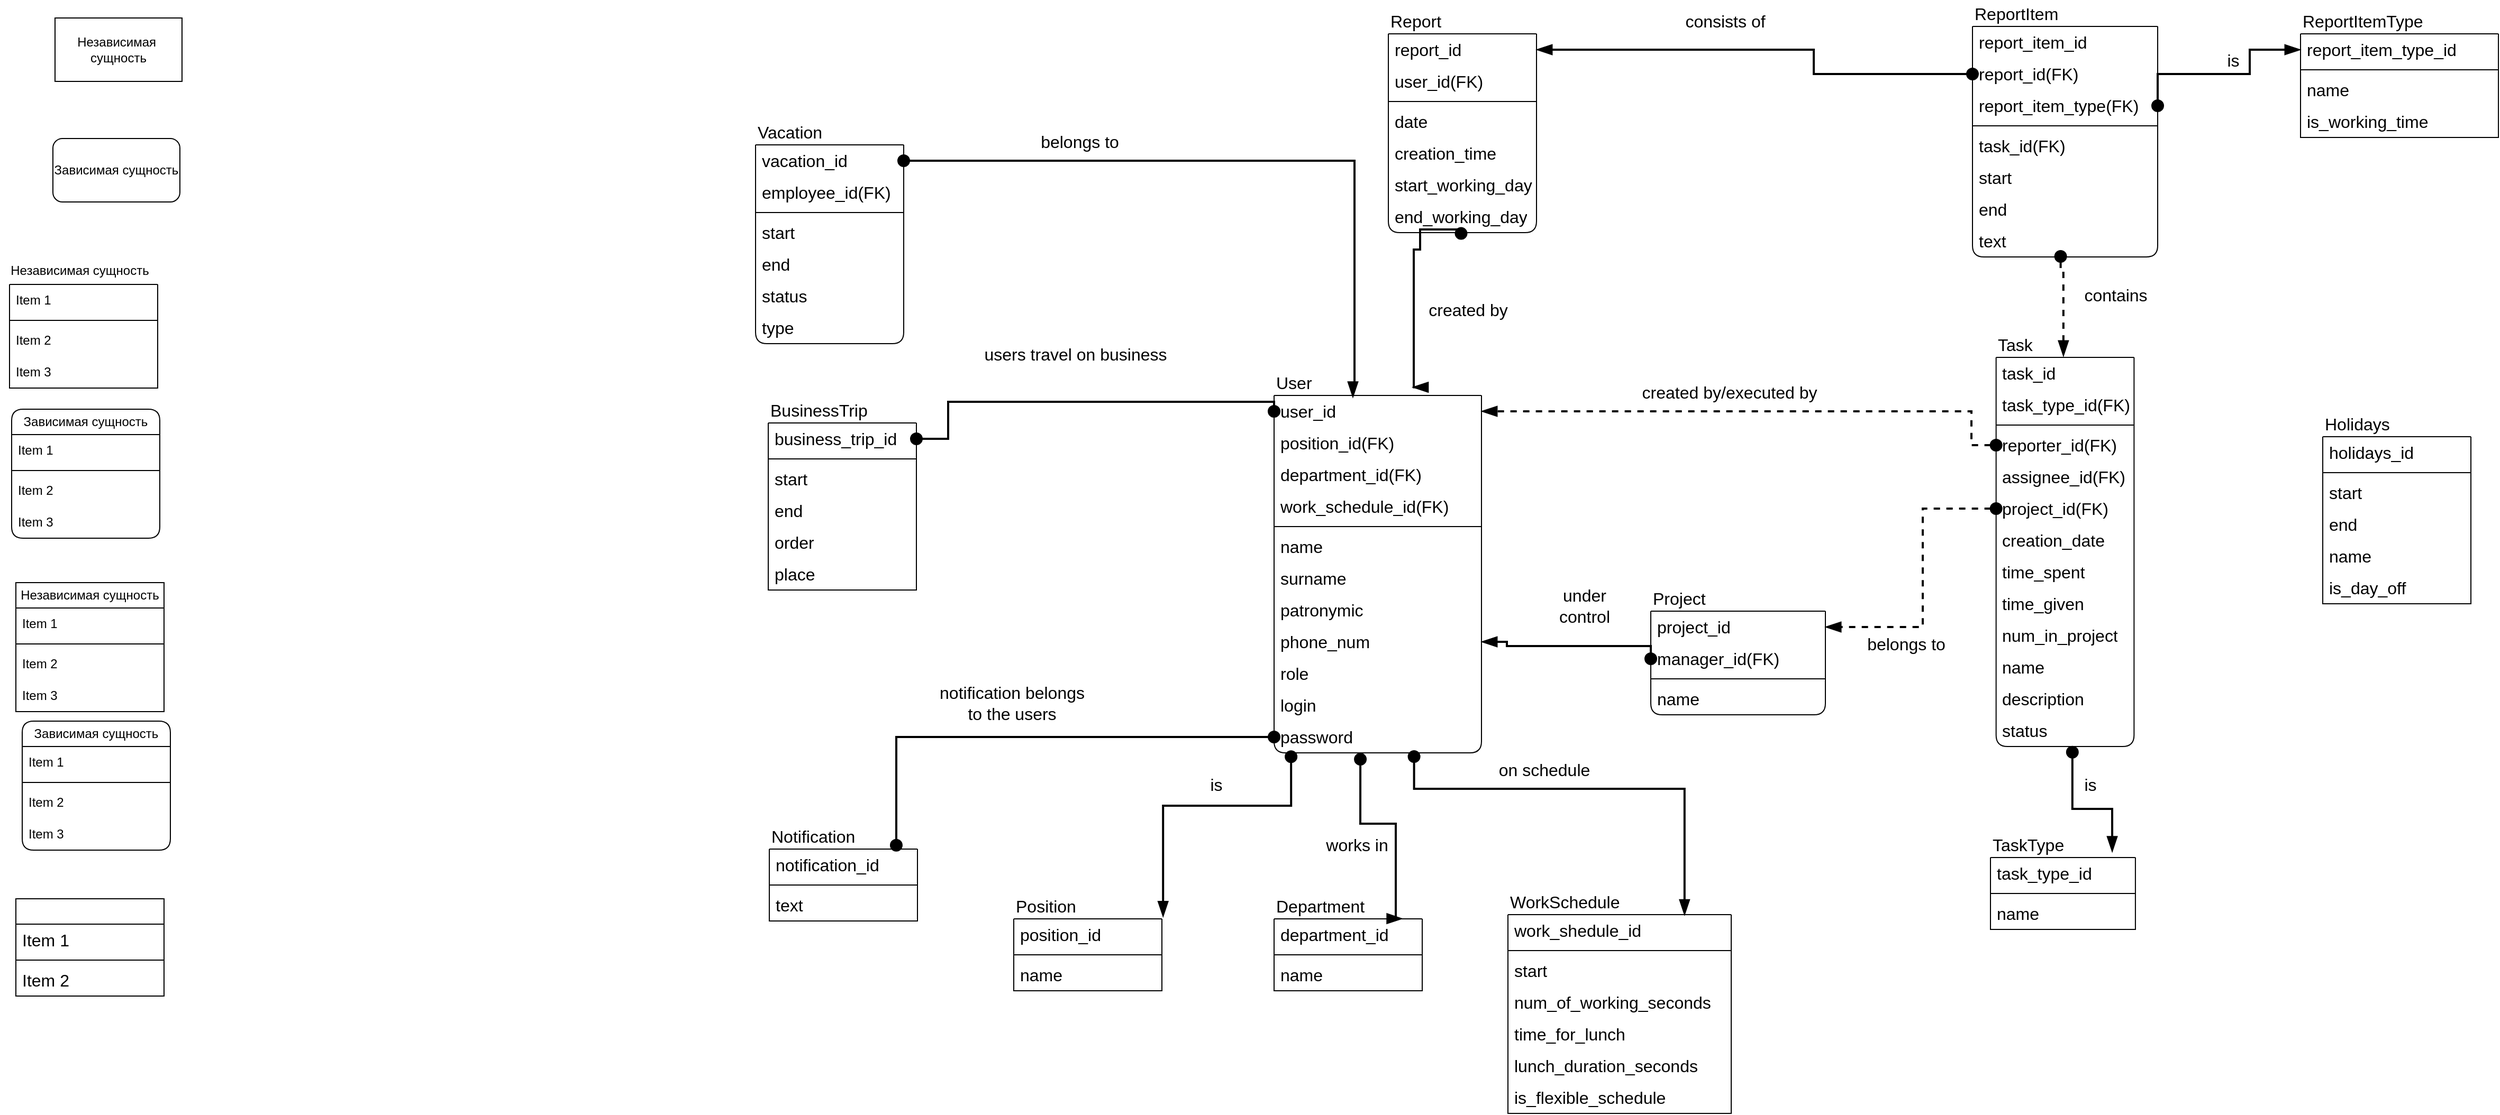 <mxfile version="22.0.4" type="device">
  <diagram id="C5RBs43oDa-KdzZeNtuy" name="Page-1">
    <mxGraphModel dx="2647" dy="954" grid="0" gridSize="10" guides="1" tooltips="1" connect="1" arrows="1" fold="0" page="1" pageScale="1" pageWidth="827" pageHeight="1169" math="0" shadow="0">
      <root>
        <mxCell id="WIyWlLk6GJQsqaUBKTNV-0" />
        <mxCell id="WIyWlLk6GJQsqaUBKTNV-1" parent="WIyWlLk6GJQsqaUBKTNV-0" />
        <mxCell id="cfhBdmf0QNQa2BFEC72Y-0" value="Независимая&amp;nbsp;&lt;br&gt;сущность" style="rounded=0;whiteSpace=wrap;html=1;" vertex="1" parent="WIyWlLk6GJQsqaUBKTNV-1">
          <mxGeometry x="-655" y="41" width="120" height="60" as="geometry" />
        </mxCell>
        <mxCell id="cfhBdmf0QNQa2BFEC72Y-1" value="Зависимая сущность" style="rounded=1;whiteSpace=wrap;html=1;" vertex="1" parent="WIyWlLk6GJQsqaUBKTNV-1">
          <mxGeometry x="-657" y="155" width="120" height="60" as="geometry" />
        </mxCell>
        <mxCell id="cfhBdmf0QNQa2BFEC72Y-22" value="Независимая сущность" style="swimlane;fontStyle=0;childLayout=stackLayout;horizontal=1;startSize=24;horizontalStack=0;resizeParent=1;resizeParentMax=0;resizeLast=0;collapsible=1;marginBottom=0;whiteSpace=wrap;html=1;aspect=fixed;swimlaneBody=1;swimlaneHead=1;rounded=0;" vertex="1" parent="WIyWlLk6GJQsqaUBKTNV-1">
          <mxGeometry x="-692" y="575" width="140" height="122" as="geometry" />
        </mxCell>
        <mxCell id="cfhBdmf0QNQa2BFEC72Y-23" value="Item 1" style="text;strokeColor=none;fillColor=none;align=left;verticalAlign=middle;spacingLeft=4;spacingRight=4;overflow=hidden;points=[[0,0.5],[1,0.5]];portConstraint=eastwest;rotatable=1;whiteSpace=wrap;html=1;movable=1;resizable=1;deletable=1;editable=1;locked=0;connectable=1;" vertex="1" parent="cfhBdmf0QNQa2BFEC72Y-22">
          <mxGeometry y="24" width="140" height="30" as="geometry" />
        </mxCell>
        <mxCell id="cfhBdmf0QNQa2BFEC72Y-38" value="" style="line;strokeWidth=1;fillColor=none;align=left;verticalAlign=middle;spacingTop=-1;spacingLeft=3;spacingRight=3;rotatable=0;labelPosition=right;points=[];portConstraint=eastwest;strokeColor=inherit;fontFamily=Helvetica;fontSize=12;fontColor=default;startSize=20;html=1;" vertex="1" parent="cfhBdmf0QNQa2BFEC72Y-22">
          <mxGeometry y="54" width="140" height="8" as="geometry" />
        </mxCell>
        <mxCell id="cfhBdmf0QNQa2BFEC72Y-24" value="Item 2" style="text;strokeColor=none;fillColor=none;align=left;verticalAlign=middle;spacingLeft=4;spacingRight=4;overflow=hidden;points=[[0,0.5],[1,0.5]];portConstraint=eastwest;rotatable=0;whiteSpace=wrap;html=1;" vertex="1" parent="cfhBdmf0QNQa2BFEC72Y-22">
          <mxGeometry y="62" width="140" height="30" as="geometry" />
        </mxCell>
        <mxCell id="cfhBdmf0QNQa2BFEC72Y-25" value="Item 3" style="text;strokeColor=none;fillColor=none;align=left;verticalAlign=middle;spacingLeft=4;spacingRight=4;overflow=hidden;points=[[0,0.5],[1,0.5]];portConstraint=eastwest;rotatable=0;whiteSpace=wrap;html=1;" vertex="1" parent="cfhBdmf0QNQa2BFEC72Y-22">
          <mxGeometry y="92" width="140" height="30" as="geometry" />
        </mxCell>
        <mxCell id="cfhBdmf0QNQa2BFEC72Y-40" value="Зависимая сущность" style="swimlane;fontStyle=0;childLayout=stackLayout;horizontal=1;startSize=24;horizontalStack=0;resizeParent=1;resizeParentMax=0;resizeLast=0;collapsible=1;marginBottom=0;whiteSpace=wrap;html=1;aspect=fixed;swimlaneBody=1;swimlaneHead=1;rounded=1;" vertex="1" parent="WIyWlLk6GJQsqaUBKTNV-1">
          <mxGeometry x="-686" y="706" width="140" height="122" as="geometry" />
        </mxCell>
        <mxCell id="cfhBdmf0QNQa2BFEC72Y-41" value="Item 1" style="text;strokeColor=none;fillColor=none;align=left;verticalAlign=middle;spacingLeft=4;spacingRight=4;overflow=hidden;points=[[0,0.5],[1,0.5]];portConstraint=eastwest;rotatable=1;whiteSpace=wrap;html=1;movable=1;resizable=1;deletable=1;editable=1;locked=0;connectable=1;" vertex="1" parent="cfhBdmf0QNQa2BFEC72Y-40">
          <mxGeometry y="24" width="140" height="30" as="geometry" />
        </mxCell>
        <mxCell id="cfhBdmf0QNQa2BFEC72Y-42" value="" style="line;strokeWidth=1;fillColor=none;align=left;verticalAlign=middle;spacingTop=-1;spacingLeft=3;spacingRight=3;rotatable=0;labelPosition=right;points=[];portConstraint=eastwest;strokeColor=inherit;fontFamily=Helvetica;fontSize=12;fontColor=default;startSize=20;html=1;" vertex="1" parent="cfhBdmf0QNQa2BFEC72Y-40">
          <mxGeometry y="54" width="140" height="8" as="geometry" />
        </mxCell>
        <mxCell id="cfhBdmf0QNQa2BFEC72Y-43" value="Item 2" style="text;strokeColor=none;fillColor=none;align=left;verticalAlign=middle;spacingLeft=4;spacingRight=4;overflow=hidden;points=[[0,0.5],[1,0.5]];portConstraint=eastwest;rotatable=0;whiteSpace=wrap;html=1;" vertex="1" parent="cfhBdmf0QNQa2BFEC72Y-40">
          <mxGeometry y="62" width="140" height="30" as="geometry" />
        </mxCell>
        <mxCell id="cfhBdmf0QNQa2BFEC72Y-44" value="Item 3" style="text;strokeColor=none;fillColor=none;align=left;verticalAlign=middle;spacingLeft=4;spacingRight=4;overflow=hidden;points=[[0,0.5],[1,0.5]];portConstraint=eastwest;rotatable=0;whiteSpace=wrap;html=1;" vertex="1" parent="cfhBdmf0QNQa2BFEC72Y-40">
          <mxGeometry y="92" width="140" height="30" as="geometry" />
        </mxCell>
        <mxCell id="cfhBdmf0QNQa2BFEC72Y-45" value="Task" style="swimlane;fontStyle=0;childLayout=stackLayout;horizontal=1;startSize=24;horizontalStack=0;resizeParent=1;resizeParentMax=0;resizeLast=0;collapsible=1;marginBottom=0;whiteSpace=wrap;html=1;aspect=fixed;swimlaneBody=1;swimlaneHead=0;rounded=1;fontSize=16;align=left;" vertex="1" parent="WIyWlLk6GJQsqaUBKTNV-1">
          <mxGeometry x="1179.32" y="338" width="130.36" height="392" as="geometry" />
        </mxCell>
        <mxCell id="cfhBdmf0QNQa2BFEC72Y-46" value="&lt;font style=&quot;font-size: 16px;&quot;&gt;task_id&lt;/font&gt;" style="text;strokeColor=none;fillColor=none;align=left;verticalAlign=middle;spacingLeft=4;spacingRight=4;overflow=hidden;points=[[0,0.5],[1,0.5]];portConstraint=eastwest;rotatable=1;whiteSpace=wrap;html=1;movable=1;resizable=1;deletable=1;editable=1;locked=0;connectable=1;fontSize=16;" vertex="1" parent="cfhBdmf0QNQa2BFEC72Y-45">
          <mxGeometry y="24" width="130.36" height="30" as="geometry" />
        </mxCell>
        <mxCell id="cfhBdmf0QNQa2BFEC72Y-68" value="task_type_id(FK)" style="text;strokeColor=none;fillColor=none;align=left;verticalAlign=middle;spacingLeft=4;spacingRight=4;overflow=hidden;points=[[0,0.5],[1,0.5]];portConstraint=eastwest;rotatable=0;whiteSpace=wrap;html=1;fontSize=16;" vertex="1" parent="cfhBdmf0QNQa2BFEC72Y-45">
          <mxGeometry y="54" width="130.36" height="30" as="geometry" />
        </mxCell>
        <mxCell id="cfhBdmf0QNQa2BFEC72Y-47" value="" style="line;strokeWidth=1;fillColor=none;align=left;verticalAlign=middle;spacingTop=-1;spacingLeft=3;spacingRight=3;rotatable=0;labelPosition=right;points=[];portConstraint=eastwest;strokeColor=inherit;fontFamily=Helvetica;fontSize=16;fontColor=default;startSize=20;html=1;" vertex="1" parent="cfhBdmf0QNQa2BFEC72Y-45">
          <mxGeometry y="84" width="130.36" height="8" as="geometry" />
        </mxCell>
        <mxCell id="cfhBdmf0QNQa2BFEC72Y-49" value="reporter_id(FK)" style="text;strokeColor=none;fillColor=none;align=left;verticalAlign=middle;spacingLeft=4;spacingRight=4;overflow=hidden;points=[[0,0.5],[1,0.5]];portConstraint=eastwest;rotatable=0;whiteSpace=wrap;html=1;fontSize=16;" vertex="1" parent="cfhBdmf0QNQa2BFEC72Y-45">
          <mxGeometry y="92" width="130.36" height="30" as="geometry" />
        </mxCell>
        <mxCell id="cfhBdmf0QNQa2BFEC72Y-69" value="assignee_id(FK)&lt;span style=&quot;white-space: pre;&quot;&gt;&#x9;&lt;/span&gt;" style="text;strokeColor=none;fillColor=none;align=left;verticalAlign=middle;spacingLeft=4;spacingRight=4;overflow=hidden;points=[[0,0.5],[1,0.5]];portConstraint=eastwest;rotatable=0;whiteSpace=wrap;html=1;fontSize=16;" vertex="1" parent="cfhBdmf0QNQa2BFEC72Y-45">
          <mxGeometry y="122" width="130.36" height="30" as="geometry" />
        </mxCell>
        <mxCell id="cfhBdmf0QNQa2BFEC72Y-48" value="project_id(FK)" style="text;strokeColor=none;fillColor=none;align=left;verticalAlign=middle;spacingLeft=4;spacingRight=4;overflow=hidden;points=[[0,0.5],[1,0.5]];portConstraint=eastwest;rotatable=0;whiteSpace=wrap;html=1;fontSize=16;" vertex="1" parent="cfhBdmf0QNQa2BFEC72Y-45">
          <mxGeometry y="152" width="130.36" height="30" as="geometry" />
        </mxCell>
        <mxCell id="cfhBdmf0QNQa2BFEC72Y-67" value="creation_date" style="text;strokeColor=none;fillColor=none;align=left;verticalAlign=middle;spacingLeft=4;spacingRight=4;overflow=hidden;points=[[0,0.5],[1,0.5]];portConstraint=eastwest;rotatable=0;whiteSpace=wrap;html=1;fontSize=16;" vertex="1" parent="cfhBdmf0QNQa2BFEC72Y-45">
          <mxGeometry y="182" width="130.36" height="30" as="geometry" />
        </mxCell>
        <mxCell id="cfhBdmf0QNQa2BFEC72Y-66" value="time_spent" style="text;strokeColor=none;fillColor=none;align=left;verticalAlign=middle;spacingLeft=4;spacingRight=4;overflow=hidden;points=[[0,0.5],[1,0.5]];portConstraint=eastwest;rotatable=0;whiteSpace=wrap;html=1;fontSize=16;" vertex="1" parent="cfhBdmf0QNQa2BFEC72Y-45">
          <mxGeometry y="212" width="130.36" height="30" as="geometry" />
        </mxCell>
        <mxCell id="cfhBdmf0QNQa2BFEC72Y-65" value="time_given" style="text;strokeColor=none;fillColor=none;align=left;verticalAlign=middle;spacingLeft=4;spacingRight=4;overflow=hidden;points=[[0,0.5],[1,0.5]];portConstraint=eastwest;rotatable=0;whiteSpace=wrap;html=1;fontSize=16;" vertex="1" parent="cfhBdmf0QNQa2BFEC72Y-45">
          <mxGeometry y="242" width="130.36" height="30" as="geometry" />
        </mxCell>
        <mxCell id="cfhBdmf0QNQa2BFEC72Y-64" value="num_in_project" style="text;strokeColor=none;fillColor=none;align=left;verticalAlign=middle;spacingLeft=4;spacingRight=4;overflow=hidden;points=[[0,0.5],[1,0.5]];portConstraint=eastwest;rotatable=0;whiteSpace=wrap;html=1;fontSize=16;" vertex="1" parent="cfhBdmf0QNQa2BFEC72Y-45">
          <mxGeometry y="272" width="130.36" height="30" as="geometry" />
        </mxCell>
        <mxCell id="cfhBdmf0QNQa2BFEC72Y-63" value="name" style="text;strokeColor=none;fillColor=none;align=left;verticalAlign=middle;spacingLeft=4;spacingRight=4;overflow=hidden;points=[[0,0.5],[1,0.5]];portConstraint=eastwest;rotatable=0;whiteSpace=wrap;html=1;fontSize=16;" vertex="1" parent="cfhBdmf0QNQa2BFEC72Y-45">
          <mxGeometry y="302" width="130.36" height="30" as="geometry" />
        </mxCell>
        <mxCell id="cfhBdmf0QNQa2BFEC72Y-62" value="description" style="text;strokeColor=none;fillColor=none;align=left;verticalAlign=middle;spacingLeft=4;spacingRight=4;overflow=hidden;points=[[0,0.5],[1,0.5]];portConstraint=eastwest;rotatable=0;whiteSpace=wrap;html=1;fontSize=16;" vertex="1" parent="cfhBdmf0QNQa2BFEC72Y-45">
          <mxGeometry y="332" width="130.36" height="30" as="geometry" />
        </mxCell>
        <mxCell id="cfhBdmf0QNQa2BFEC72Y-61" value="status" style="text;strokeColor=none;fillColor=none;align=left;verticalAlign=middle;spacingLeft=4;spacingRight=4;overflow=hidden;points=[[0,0.5],[1,0.5]];portConstraint=eastwest;rotatable=0;whiteSpace=wrap;html=1;fontSize=16;" vertex="1" parent="cfhBdmf0QNQa2BFEC72Y-45">
          <mxGeometry y="362" width="130.36" height="30" as="geometry" />
        </mxCell>
        <mxCell id="cfhBdmf0QNQa2BFEC72Y-50" value="" style="swimlane;fontStyle=0;childLayout=stackLayout;horizontal=1;startSize=0;horizontalStack=0;resizeParent=1;resizeParentMax=0;resizeLast=0;collapsible=1;marginBottom=0;whiteSpace=wrap;html=1;aspect=fixed;swimlaneBody=1;swimlaneHead=1;rounded=0;" vertex="1" parent="WIyWlLk6GJQsqaUBKTNV-1">
          <mxGeometry x="-698" y="293" width="140" height="98" as="geometry" />
        </mxCell>
        <mxCell id="cfhBdmf0QNQa2BFEC72Y-51" value="Item 1" style="text;strokeColor=none;fillColor=none;align=left;verticalAlign=middle;spacingLeft=4;spacingRight=4;overflow=hidden;points=[[0,0.5],[1,0.5]];portConstraint=eastwest;rotatable=1;whiteSpace=wrap;html=1;movable=1;resizable=1;deletable=1;editable=1;locked=0;connectable=1;" vertex="1" parent="cfhBdmf0QNQa2BFEC72Y-50">
          <mxGeometry width="140" height="30" as="geometry" />
        </mxCell>
        <mxCell id="cfhBdmf0QNQa2BFEC72Y-52" value="" style="line;strokeWidth=1;fillColor=none;align=left;verticalAlign=middle;spacingTop=-1;spacingLeft=3;spacingRight=3;rotatable=0;labelPosition=right;points=[];portConstraint=eastwest;strokeColor=inherit;fontFamily=Helvetica;fontSize=12;fontColor=default;startSize=20;html=1;" vertex="1" parent="cfhBdmf0QNQa2BFEC72Y-50">
          <mxGeometry y="30" width="140" height="8" as="geometry" />
        </mxCell>
        <mxCell id="cfhBdmf0QNQa2BFEC72Y-53" value="Item 2" style="text;strokeColor=none;fillColor=none;align=left;verticalAlign=middle;spacingLeft=4;spacingRight=4;overflow=hidden;points=[[0,0.5],[1,0.5]];portConstraint=eastwest;rotatable=0;whiteSpace=wrap;html=1;" vertex="1" parent="cfhBdmf0QNQa2BFEC72Y-50">
          <mxGeometry y="38" width="140" height="30" as="geometry" />
        </mxCell>
        <mxCell id="cfhBdmf0QNQa2BFEC72Y-54" value="Item 3" style="text;strokeColor=none;fillColor=none;align=left;verticalAlign=middle;spacingLeft=4;spacingRight=4;overflow=hidden;points=[[0,0.5],[1,0.5]];portConstraint=eastwest;rotatable=0;whiteSpace=wrap;html=1;" vertex="1" parent="cfhBdmf0QNQa2BFEC72Y-50">
          <mxGeometry y="68" width="140" height="30" as="geometry" />
        </mxCell>
        <mxCell id="cfhBdmf0QNQa2BFEC72Y-55" value="Зависимая сущность" style="swimlane;fontStyle=0;childLayout=stackLayout;horizontal=1;startSize=24;horizontalStack=0;resizeParent=1;resizeParentMax=0;resizeLast=0;collapsible=1;marginBottom=0;whiteSpace=wrap;html=1;aspect=fixed;swimlaneBody=1;swimlaneHead=1;rounded=1;" vertex="1" parent="WIyWlLk6GJQsqaUBKTNV-1">
          <mxGeometry x="-696" y="411" width="140" height="122" as="geometry" />
        </mxCell>
        <mxCell id="cfhBdmf0QNQa2BFEC72Y-56" value="Item 1" style="text;strokeColor=none;fillColor=none;align=left;verticalAlign=middle;spacingLeft=4;spacingRight=4;overflow=hidden;points=[[0,0.5],[1,0.5]];portConstraint=eastwest;rotatable=1;whiteSpace=wrap;html=1;movable=1;resizable=1;deletable=1;editable=1;locked=0;connectable=1;" vertex="1" parent="cfhBdmf0QNQa2BFEC72Y-55">
          <mxGeometry y="24" width="140" height="30" as="geometry" />
        </mxCell>
        <mxCell id="cfhBdmf0QNQa2BFEC72Y-57" value="" style="line;strokeWidth=1;fillColor=none;align=left;verticalAlign=middle;spacingTop=-1;spacingLeft=3;spacingRight=3;rotatable=0;labelPosition=right;points=[];portConstraint=eastwest;strokeColor=inherit;fontFamily=Helvetica;fontSize=12;fontColor=default;startSize=20;html=1;" vertex="1" parent="cfhBdmf0QNQa2BFEC72Y-55">
          <mxGeometry y="54" width="140" height="8" as="geometry" />
        </mxCell>
        <mxCell id="cfhBdmf0QNQa2BFEC72Y-58" value="Item 2" style="text;strokeColor=none;fillColor=none;align=left;verticalAlign=middle;spacingLeft=4;spacingRight=4;overflow=hidden;points=[[0,0.5],[1,0.5]];portConstraint=eastwest;rotatable=0;whiteSpace=wrap;html=1;" vertex="1" parent="cfhBdmf0QNQa2BFEC72Y-55">
          <mxGeometry y="62" width="140" height="30" as="geometry" />
        </mxCell>
        <mxCell id="cfhBdmf0QNQa2BFEC72Y-59" value="Item 3" style="text;strokeColor=none;fillColor=none;align=left;verticalAlign=middle;spacingLeft=4;spacingRight=4;overflow=hidden;points=[[0,0.5],[1,0.5]];portConstraint=eastwest;rotatable=0;whiteSpace=wrap;html=1;" vertex="1" parent="cfhBdmf0QNQa2BFEC72Y-55">
          <mxGeometry y="92" width="140" height="30" as="geometry" />
        </mxCell>
        <mxCell id="cfhBdmf0QNQa2BFEC72Y-60" value="Независимая сущность" style="text;html=1;align=center;verticalAlign=middle;resizable=0;points=[];autosize=1;strokeColor=none;fillColor=none;fontSize=12;fontFamily=Helvetica;fontColor=default;" vertex="1" parent="WIyWlLk6GJQsqaUBKTNV-1">
          <mxGeometry x="-707" y="267" width="149" height="26" as="geometry" />
        </mxCell>
        <mxCell id="cfhBdmf0QNQa2BFEC72Y-70" value="Holidays" style="swimlane;fontStyle=0;childLayout=stackLayout;horizontal=1;startSize=24;horizontalStack=0;resizeParent=1;resizeParentMax=0;resizeLast=0;collapsible=1;marginBottom=0;whiteSpace=wrap;html=1;aspect=fixed;swimlaneBody=1;swimlaneHead=0;rounded=0;fontSize=16;align=left;" vertex="1" parent="WIyWlLk6GJQsqaUBKTNV-1">
          <mxGeometry x="1488" y="413" width="140" height="182" as="geometry" />
        </mxCell>
        <mxCell id="cfhBdmf0QNQa2BFEC72Y-71" value="holidays_id" style="text;strokeColor=none;fillColor=none;align=left;verticalAlign=middle;spacingLeft=4;spacingRight=4;overflow=hidden;points=[[0,0.5],[1,0.5]];portConstraint=eastwest;rotatable=1;whiteSpace=wrap;html=1;movable=1;resizable=1;deletable=1;editable=1;locked=0;connectable=1;fontSize=16;" vertex="1" parent="cfhBdmf0QNQa2BFEC72Y-70">
          <mxGeometry y="24" width="140" height="30" as="geometry" />
        </mxCell>
        <mxCell id="cfhBdmf0QNQa2BFEC72Y-72" value="" style="line;strokeWidth=1;fillColor=none;align=left;verticalAlign=middle;spacingTop=-1;spacingLeft=3;spacingRight=3;rotatable=0;labelPosition=right;points=[];portConstraint=eastwest;strokeColor=inherit;fontFamily=Helvetica;fontSize=16;fontColor=default;startSize=20;html=1;" vertex="1" parent="cfhBdmf0QNQa2BFEC72Y-70">
          <mxGeometry y="54" width="140" height="8" as="geometry" />
        </mxCell>
        <mxCell id="cfhBdmf0QNQa2BFEC72Y-73" value="start" style="text;strokeColor=none;fillColor=none;align=left;verticalAlign=middle;spacingLeft=4;spacingRight=4;overflow=hidden;points=[[0,0.5],[1,0.5]];portConstraint=eastwest;rotatable=0;whiteSpace=wrap;html=1;fontSize=16;" vertex="1" parent="cfhBdmf0QNQa2BFEC72Y-70">
          <mxGeometry y="62" width="140" height="30" as="geometry" />
        </mxCell>
        <mxCell id="cfhBdmf0QNQa2BFEC72Y-74" value="end" style="text;strokeColor=none;fillColor=none;align=left;verticalAlign=middle;spacingLeft=4;spacingRight=4;overflow=hidden;points=[[0,0.5],[1,0.5]];portConstraint=eastwest;rotatable=0;whiteSpace=wrap;html=1;fontSize=16;" vertex="1" parent="cfhBdmf0QNQa2BFEC72Y-70">
          <mxGeometry y="92" width="140" height="30" as="geometry" />
        </mxCell>
        <mxCell id="cfhBdmf0QNQa2BFEC72Y-76" value="name" style="text;strokeColor=none;fillColor=none;align=left;verticalAlign=middle;spacingLeft=4;spacingRight=4;overflow=hidden;points=[[0,0.5],[1,0.5]];portConstraint=eastwest;rotatable=0;whiteSpace=wrap;html=1;fontSize=16;" vertex="1" parent="cfhBdmf0QNQa2BFEC72Y-70">
          <mxGeometry y="122" width="140" height="30" as="geometry" />
        </mxCell>
        <mxCell id="cfhBdmf0QNQa2BFEC72Y-75" value="is_day_off" style="text;strokeColor=none;fillColor=none;align=left;verticalAlign=middle;spacingLeft=4;spacingRight=4;overflow=hidden;points=[[0,0.5],[1,0.5]];portConstraint=eastwest;rotatable=0;whiteSpace=wrap;html=1;fontSize=16;" vertex="1" parent="cfhBdmf0QNQa2BFEC72Y-70">
          <mxGeometry y="152" width="140" height="30" as="geometry" />
        </mxCell>
        <mxCell id="cfhBdmf0QNQa2BFEC72Y-77" value="User" style="swimlane;fontStyle=0;childLayout=stackLayout;horizontal=1;startSize=24;horizontalStack=0;resizeParent=1;resizeParentMax=0;resizeLast=0;collapsible=1;marginBottom=0;whiteSpace=wrap;html=1;aspect=fixed;swimlaneBody=1;swimlaneHead=0;rounded=1;fontSize=16;align=left;" vertex="1" parent="WIyWlLk6GJQsqaUBKTNV-1">
          <mxGeometry x="497" y="374" width="196" height="362" as="geometry" />
        </mxCell>
        <mxCell id="cfhBdmf0QNQa2BFEC72Y-78" value="user_id" style="text;strokeColor=none;fillColor=none;align=left;verticalAlign=middle;spacingLeft=4;spacingRight=4;overflow=hidden;points=[[0,0.5],[1,0.5]];portConstraint=eastwest;rotatable=1;whiteSpace=wrap;html=1;movable=1;resizable=1;deletable=1;editable=1;locked=0;connectable=1;fontSize=16;" vertex="1" parent="cfhBdmf0QNQa2BFEC72Y-77">
          <mxGeometry y="24" width="196" height="30" as="geometry" />
        </mxCell>
        <mxCell id="cfhBdmf0QNQa2BFEC72Y-80" value="position_id(FK)" style="text;strokeColor=none;fillColor=none;align=left;verticalAlign=middle;spacingLeft=4;spacingRight=4;overflow=hidden;points=[[0,0.5],[1,0.5]];portConstraint=eastwest;rotatable=0;whiteSpace=wrap;html=1;fontSize=16;" vertex="1" parent="cfhBdmf0QNQa2BFEC72Y-77">
          <mxGeometry y="54" width="196" height="30" as="geometry" />
        </mxCell>
        <mxCell id="cfhBdmf0QNQa2BFEC72Y-94" value="department_id(FK)" style="text;strokeColor=none;fillColor=none;align=left;verticalAlign=middle;spacingLeft=4;spacingRight=4;overflow=hidden;points=[[0,0.5],[1,0.5]];portConstraint=eastwest;rotatable=0;whiteSpace=wrap;html=1;fontSize=16;" vertex="1" parent="cfhBdmf0QNQa2BFEC72Y-77">
          <mxGeometry y="84" width="196" height="30" as="geometry" />
        </mxCell>
        <mxCell id="cfhBdmf0QNQa2BFEC72Y-93" value="work_schedule_id(FK)" style="text;strokeColor=none;fillColor=none;align=left;verticalAlign=middle;spacingLeft=4;spacingRight=4;overflow=hidden;points=[[0,0.5],[1,0.5]];portConstraint=eastwest;rotatable=0;whiteSpace=wrap;html=1;fontSize=16;" vertex="1" parent="cfhBdmf0QNQa2BFEC72Y-77">
          <mxGeometry y="114" width="196" height="30" as="geometry" />
        </mxCell>
        <mxCell id="cfhBdmf0QNQa2BFEC72Y-79" value="" style="line;strokeWidth=1;fillColor=none;align=left;verticalAlign=middle;spacingTop=-1;spacingLeft=3;spacingRight=3;rotatable=0;labelPosition=right;points=[];portConstraint=eastwest;strokeColor=inherit;fontFamily=Helvetica;fontSize=16;fontColor=default;startSize=20;html=1;" vertex="1" parent="cfhBdmf0QNQa2BFEC72Y-77">
          <mxGeometry y="144" width="196" height="8" as="geometry" />
        </mxCell>
        <mxCell id="cfhBdmf0QNQa2BFEC72Y-92" value="name" style="text;strokeColor=none;fillColor=none;align=left;verticalAlign=middle;spacingLeft=4;spacingRight=4;overflow=hidden;points=[[0,0.5],[1,0.5]];portConstraint=eastwest;rotatable=0;whiteSpace=wrap;html=1;fontSize=16;" vertex="1" parent="cfhBdmf0QNQa2BFEC72Y-77">
          <mxGeometry y="152" width="196" height="30" as="geometry" />
        </mxCell>
        <mxCell id="cfhBdmf0QNQa2BFEC72Y-91" value="surname" style="text;strokeColor=none;fillColor=none;align=left;verticalAlign=middle;spacingLeft=4;spacingRight=4;overflow=hidden;points=[[0,0.5],[1,0.5]];portConstraint=eastwest;rotatable=0;whiteSpace=wrap;html=1;fontSize=16;" vertex="1" parent="cfhBdmf0QNQa2BFEC72Y-77">
          <mxGeometry y="182" width="196" height="30" as="geometry" />
        </mxCell>
        <mxCell id="cfhBdmf0QNQa2BFEC72Y-90" value="patronymic" style="text;strokeColor=none;fillColor=none;align=left;verticalAlign=middle;spacingLeft=4;spacingRight=4;overflow=hidden;points=[[0,0.5],[1,0.5]];portConstraint=eastwest;rotatable=0;whiteSpace=wrap;html=1;fontSize=16;" vertex="1" parent="cfhBdmf0QNQa2BFEC72Y-77">
          <mxGeometry y="212" width="196" height="30" as="geometry" />
        </mxCell>
        <mxCell id="cfhBdmf0QNQa2BFEC72Y-89" value="phone_num" style="text;strokeColor=none;fillColor=none;align=left;verticalAlign=middle;spacingLeft=4;spacingRight=4;overflow=hidden;points=[[0,0.5],[1,0.5]];portConstraint=eastwest;rotatable=0;whiteSpace=wrap;html=1;fontSize=16;" vertex="1" parent="cfhBdmf0QNQa2BFEC72Y-77">
          <mxGeometry y="242" width="196" height="30" as="geometry" />
        </mxCell>
        <mxCell id="cfhBdmf0QNQa2BFEC72Y-88" value="role" style="text;strokeColor=none;fillColor=none;align=left;verticalAlign=middle;spacingLeft=4;spacingRight=4;overflow=hidden;points=[[0,0.5],[1,0.5]];portConstraint=eastwest;rotatable=0;whiteSpace=wrap;html=1;fontSize=16;" vertex="1" parent="cfhBdmf0QNQa2BFEC72Y-77">
          <mxGeometry y="272" width="196" height="30" as="geometry" />
        </mxCell>
        <mxCell id="cfhBdmf0QNQa2BFEC72Y-87" value="login" style="text;strokeColor=none;fillColor=none;align=left;verticalAlign=middle;spacingLeft=4;spacingRight=4;overflow=hidden;points=[[0,0.5],[1,0.5]];portConstraint=eastwest;rotatable=0;whiteSpace=wrap;html=1;fontSize=16;" vertex="1" parent="cfhBdmf0QNQa2BFEC72Y-77">
          <mxGeometry y="302" width="196" height="30" as="geometry" />
        </mxCell>
        <mxCell id="cfhBdmf0QNQa2BFEC72Y-86" value="password" style="text;strokeColor=none;fillColor=none;align=left;verticalAlign=middle;spacingLeft=4;spacingRight=4;overflow=hidden;points=[[0,0.5],[1,0.5]];portConstraint=eastwest;rotatable=0;whiteSpace=wrap;html=1;fontSize=16;" vertex="1" parent="cfhBdmf0QNQa2BFEC72Y-77">
          <mxGeometry y="332" width="196" height="30" as="geometry" />
        </mxCell>
        <mxCell id="cfhBdmf0QNQa2BFEC72Y-82" value="" style="swimlane;fontStyle=0;childLayout=stackLayout;horizontal=1;startSize=24;horizontalStack=0;resizeParent=1;resizeParentMax=0;resizeLast=0;collapsible=1;marginBottom=0;whiteSpace=wrap;html=1;aspect=fixed;swimlaneBody=1;swimlaneHead=1;rounded=0;fontSize=16;" vertex="1" parent="WIyWlLk6GJQsqaUBKTNV-1">
          <mxGeometry x="-692" y="874" width="140" height="92" as="geometry" />
        </mxCell>
        <mxCell id="cfhBdmf0QNQa2BFEC72Y-83" value="Item 1" style="text;strokeColor=none;fillColor=none;align=left;verticalAlign=middle;spacingLeft=4;spacingRight=4;overflow=hidden;points=[[0,0.5],[1,0.5]];portConstraint=eastwest;rotatable=1;whiteSpace=wrap;html=1;movable=1;resizable=1;deletable=1;editable=1;locked=0;connectable=1;fontSize=16;" vertex="1" parent="cfhBdmf0QNQa2BFEC72Y-82">
          <mxGeometry y="24" width="140" height="30" as="geometry" />
        </mxCell>
        <mxCell id="cfhBdmf0QNQa2BFEC72Y-84" value="" style="line;strokeWidth=1;fillColor=none;align=left;verticalAlign=middle;spacingTop=-1;spacingLeft=3;spacingRight=3;rotatable=0;labelPosition=right;points=[];portConstraint=eastwest;strokeColor=inherit;fontFamily=Helvetica;fontSize=16;fontColor=default;startSize=20;html=1;" vertex="1" parent="cfhBdmf0QNQa2BFEC72Y-82">
          <mxGeometry y="54" width="140" height="8" as="geometry" />
        </mxCell>
        <mxCell id="cfhBdmf0QNQa2BFEC72Y-85" value="Item 2" style="text;strokeColor=none;fillColor=none;align=left;verticalAlign=middle;spacingLeft=4;spacingRight=4;overflow=hidden;points=[[0,0.5],[1,0.5]];portConstraint=eastwest;rotatable=0;whiteSpace=wrap;html=1;fontSize=16;" vertex="1" parent="cfhBdmf0QNQa2BFEC72Y-82">
          <mxGeometry y="62" width="140" height="30" as="geometry" />
        </mxCell>
        <mxCell id="cfhBdmf0QNQa2BFEC72Y-101" value="TaskType" style="swimlane;fontStyle=0;childLayout=stackLayout;horizontal=1;startSize=24;horizontalStack=0;resizeParent=1;resizeParentMax=0;resizeLast=0;collapsible=1;marginBottom=0;whiteSpace=wrap;html=1;aspect=fixed;swimlaneBody=1;swimlaneHead=0;rounded=0;fontSize=16;align=left;" vertex="1" parent="WIyWlLk6GJQsqaUBKTNV-1">
          <mxGeometry x="1174" y="811" width="136.96" height="92" as="geometry" />
        </mxCell>
        <mxCell id="cfhBdmf0QNQa2BFEC72Y-102" value="task_type_id" style="text;strokeColor=none;fillColor=none;align=left;verticalAlign=middle;spacingLeft=4;spacingRight=4;overflow=hidden;points=[[0,0.5],[1,0.5]];portConstraint=eastwest;rotatable=1;whiteSpace=wrap;html=1;movable=1;resizable=1;deletable=1;editable=1;locked=0;connectable=1;fontSize=16;" vertex="1" parent="cfhBdmf0QNQa2BFEC72Y-101">
          <mxGeometry y="24" width="136.96" height="30" as="geometry" />
        </mxCell>
        <mxCell id="cfhBdmf0QNQa2BFEC72Y-103" value="" style="line;strokeWidth=1;fillColor=none;align=left;verticalAlign=middle;spacingTop=-1;spacingLeft=3;spacingRight=3;rotatable=0;labelPosition=right;points=[];portConstraint=eastwest;strokeColor=inherit;fontFamily=Helvetica;fontSize=16;fontColor=default;startSize=20;html=1;" vertex="1" parent="cfhBdmf0QNQa2BFEC72Y-101">
          <mxGeometry y="54" width="136.96" height="8" as="geometry" />
        </mxCell>
        <mxCell id="cfhBdmf0QNQa2BFEC72Y-104" value="name" style="text;strokeColor=none;fillColor=none;align=left;verticalAlign=middle;spacingLeft=4;spacingRight=4;overflow=hidden;points=[[0,0.5],[1,0.5]];portConstraint=eastwest;rotatable=0;whiteSpace=wrap;html=1;fontSize=16;" vertex="1" parent="cfhBdmf0QNQa2BFEC72Y-101">
          <mxGeometry y="62" width="136.96" height="30" as="geometry" />
        </mxCell>
        <mxCell id="cfhBdmf0QNQa2BFEC72Y-105" value="Vacation" style="swimlane;fontStyle=0;childLayout=stackLayout;horizontal=1;startSize=24;horizontalStack=0;resizeParent=1;resizeParentMax=0;resizeLast=0;collapsible=1;marginBottom=0;whiteSpace=wrap;html=1;aspect=fixed;swimlaneBody=1;swimlaneHead=0;rounded=1;fontSize=16;align=left;" vertex="1" parent="WIyWlLk6GJQsqaUBKTNV-1">
          <mxGeometry x="7" y="137" width="140" height="212" as="geometry" />
        </mxCell>
        <mxCell id="cfhBdmf0QNQa2BFEC72Y-106" value="vacation_id" style="text;strokeColor=none;fillColor=none;align=left;verticalAlign=middle;spacingLeft=4;spacingRight=4;overflow=hidden;points=[[0,0.5],[1,0.5]];portConstraint=eastwest;rotatable=1;whiteSpace=wrap;html=1;movable=1;resizable=1;deletable=1;editable=1;locked=0;connectable=1;fontSize=16;" vertex="1" parent="cfhBdmf0QNQa2BFEC72Y-105">
          <mxGeometry y="24" width="140" height="30" as="geometry" />
        </mxCell>
        <mxCell id="cfhBdmf0QNQa2BFEC72Y-108" value="employee_id(FK)" style="text;strokeColor=none;fillColor=none;align=left;verticalAlign=middle;spacingLeft=4;spacingRight=4;overflow=hidden;points=[[0,0.5],[1,0.5]];portConstraint=eastwest;rotatable=0;whiteSpace=wrap;html=1;fontSize=16;" vertex="1" parent="cfhBdmf0QNQa2BFEC72Y-105">
          <mxGeometry y="54" width="140" height="30" as="geometry" />
        </mxCell>
        <mxCell id="cfhBdmf0QNQa2BFEC72Y-107" value="" style="line;strokeWidth=1;fillColor=none;align=left;verticalAlign=middle;spacingTop=-1;spacingLeft=3;spacingRight=3;rotatable=0;labelPosition=right;points=[];portConstraint=eastwest;strokeColor=inherit;fontFamily=Helvetica;fontSize=16;fontColor=default;startSize=20;html=1;" vertex="1" parent="cfhBdmf0QNQa2BFEC72Y-105">
          <mxGeometry y="84" width="140" height="8" as="geometry" />
        </mxCell>
        <mxCell id="cfhBdmf0QNQa2BFEC72Y-112" value="start" style="text;strokeColor=none;fillColor=none;align=left;verticalAlign=middle;spacingLeft=4;spacingRight=4;overflow=hidden;points=[[0,0.5],[1,0.5]];portConstraint=eastwest;rotatable=0;whiteSpace=wrap;html=1;fontSize=16;" vertex="1" parent="cfhBdmf0QNQa2BFEC72Y-105">
          <mxGeometry y="92" width="140" height="30" as="geometry" />
        </mxCell>
        <mxCell id="cfhBdmf0QNQa2BFEC72Y-111" value="end" style="text;strokeColor=none;fillColor=none;align=left;verticalAlign=middle;spacingLeft=4;spacingRight=4;overflow=hidden;points=[[0,0.5],[1,0.5]];portConstraint=eastwest;rotatable=0;whiteSpace=wrap;html=1;fontSize=16;" vertex="1" parent="cfhBdmf0QNQa2BFEC72Y-105">
          <mxGeometry y="122" width="140" height="30" as="geometry" />
        </mxCell>
        <mxCell id="cfhBdmf0QNQa2BFEC72Y-110" value="status" style="text;strokeColor=none;fillColor=none;align=left;verticalAlign=middle;spacingLeft=4;spacingRight=4;overflow=hidden;points=[[0,0.5],[1,0.5]];portConstraint=eastwest;rotatable=0;whiteSpace=wrap;html=1;fontSize=16;" vertex="1" parent="cfhBdmf0QNQa2BFEC72Y-105">
          <mxGeometry y="152" width="140" height="30" as="geometry" />
        </mxCell>
        <mxCell id="cfhBdmf0QNQa2BFEC72Y-109" value="type" style="text;strokeColor=none;fillColor=none;align=left;verticalAlign=middle;spacingLeft=4;spacingRight=4;overflow=hidden;points=[[0,0.5],[1,0.5]];portConstraint=eastwest;rotatable=0;whiteSpace=wrap;html=1;fontSize=16;" vertex="1" parent="cfhBdmf0QNQa2BFEC72Y-105">
          <mxGeometry y="182" width="140" height="30" as="geometry" />
        </mxCell>
        <mxCell id="cfhBdmf0QNQa2BFEC72Y-113" value="BusinessTrip" style="swimlane;fontStyle=0;childLayout=stackLayout;horizontal=1;startSize=24;horizontalStack=0;resizeParent=1;resizeParentMax=0;resizeLast=0;collapsible=1;marginBottom=0;whiteSpace=wrap;html=1;aspect=fixed;swimlaneBody=1;swimlaneHead=0;rounded=0;fontSize=16;align=left;" vertex="1" parent="WIyWlLk6GJQsqaUBKTNV-1">
          <mxGeometry x="19" y="400" width="140" height="182" as="geometry" />
        </mxCell>
        <mxCell id="cfhBdmf0QNQa2BFEC72Y-114" value="business_trip_id" style="text;strokeColor=none;fillColor=none;align=left;verticalAlign=middle;spacingLeft=4;spacingRight=4;overflow=hidden;points=[[0,0.5],[1,0.5]];portConstraint=eastwest;rotatable=1;whiteSpace=wrap;html=1;movable=1;resizable=1;deletable=1;editable=1;locked=0;connectable=1;fontSize=16;" vertex="1" parent="cfhBdmf0QNQa2BFEC72Y-113">
          <mxGeometry y="24" width="140" height="30" as="geometry" />
        </mxCell>
        <mxCell id="cfhBdmf0QNQa2BFEC72Y-115" value="" style="line;strokeWidth=1;fillColor=none;align=left;verticalAlign=middle;spacingTop=-1;spacingLeft=3;spacingRight=3;rotatable=0;labelPosition=right;points=[];portConstraint=eastwest;strokeColor=inherit;fontFamily=Helvetica;fontSize=16;fontColor=default;startSize=20;html=1;" vertex="1" parent="cfhBdmf0QNQa2BFEC72Y-113">
          <mxGeometry y="54" width="140" height="8" as="geometry" />
        </mxCell>
        <mxCell id="cfhBdmf0QNQa2BFEC72Y-116" value="start" style="text;strokeColor=none;fillColor=none;align=left;verticalAlign=middle;spacingLeft=4;spacingRight=4;overflow=hidden;points=[[0,0.5],[1,0.5]];portConstraint=eastwest;rotatable=0;whiteSpace=wrap;html=1;fontSize=16;" vertex="1" parent="cfhBdmf0QNQa2BFEC72Y-113">
          <mxGeometry y="62" width="140" height="30" as="geometry" />
        </mxCell>
        <mxCell id="cfhBdmf0QNQa2BFEC72Y-123" value="end" style="text;strokeColor=none;fillColor=none;align=left;verticalAlign=middle;spacingLeft=4;spacingRight=4;overflow=hidden;points=[[0,0.5],[1,0.5]];portConstraint=eastwest;rotatable=0;whiteSpace=wrap;html=1;fontSize=16;" vertex="1" parent="cfhBdmf0QNQa2BFEC72Y-113">
          <mxGeometry y="92" width="140" height="30" as="geometry" />
        </mxCell>
        <mxCell id="cfhBdmf0QNQa2BFEC72Y-122" value="order" style="text;strokeColor=none;fillColor=none;align=left;verticalAlign=middle;spacingLeft=4;spacingRight=4;overflow=hidden;points=[[0,0.5],[1,0.5]];portConstraint=eastwest;rotatable=0;whiteSpace=wrap;html=1;fontSize=16;" vertex="1" parent="cfhBdmf0QNQa2BFEC72Y-113">
          <mxGeometry y="122" width="140" height="30" as="geometry" />
        </mxCell>
        <mxCell id="cfhBdmf0QNQa2BFEC72Y-121" value="place" style="text;strokeColor=none;fillColor=none;align=left;verticalAlign=middle;spacingLeft=4;spacingRight=4;overflow=hidden;points=[[0,0.5],[1,0.5]];portConstraint=eastwest;rotatable=0;whiteSpace=wrap;html=1;fontSize=16;" vertex="1" parent="cfhBdmf0QNQa2BFEC72Y-113">
          <mxGeometry y="152" width="140" height="30" as="geometry" />
        </mxCell>
        <mxCell id="cfhBdmf0QNQa2BFEC72Y-117" value="Department" style="swimlane;fontStyle=0;childLayout=stackLayout;horizontal=1;startSize=24;horizontalStack=0;resizeParent=1;resizeParentMax=0;resizeLast=0;collapsible=1;marginBottom=0;whiteSpace=wrap;html=1;aspect=fixed;swimlaneBody=1;swimlaneHead=0;rounded=0;fontSize=16;align=left;" vertex="1" parent="WIyWlLk6GJQsqaUBKTNV-1">
          <mxGeometry x="497" y="869" width="140" height="92" as="geometry" />
        </mxCell>
        <mxCell id="cfhBdmf0QNQa2BFEC72Y-118" value="department_id" style="text;strokeColor=none;fillColor=none;align=left;verticalAlign=middle;spacingLeft=4;spacingRight=4;overflow=hidden;points=[[0,0.5],[1,0.5]];portConstraint=eastwest;rotatable=1;whiteSpace=wrap;html=1;movable=1;resizable=1;deletable=1;editable=1;locked=0;connectable=1;fontSize=16;" vertex="1" parent="cfhBdmf0QNQa2BFEC72Y-117">
          <mxGeometry y="24" width="140" height="30" as="geometry" />
        </mxCell>
        <mxCell id="cfhBdmf0QNQa2BFEC72Y-119" value="" style="line;strokeWidth=1;fillColor=none;align=left;verticalAlign=middle;spacingTop=-1;spacingLeft=3;spacingRight=3;rotatable=0;labelPosition=right;points=[];portConstraint=eastwest;strokeColor=inherit;fontFamily=Helvetica;fontSize=16;fontColor=default;startSize=20;html=1;" vertex="1" parent="cfhBdmf0QNQa2BFEC72Y-117">
          <mxGeometry y="54" width="140" height="8" as="geometry" />
        </mxCell>
        <mxCell id="cfhBdmf0QNQa2BFEC72Y-120" value="name" style="text;strokeColor=none;fillColor=none;align=left;verticalAlign=middle;spacingLeft=4;spacingRight=4;overflow=hidden;points=[[0,0.5],[1,0.5]];portConstraint=eastwest;rotatable=0;whiteSpace=wrap;html=1;fontSize=16;" vertex="1" parent="cfhBdmf0QNQa2BFEC72Y-117">
          <mxGeometry y="62" width="140" height="30" as="geometry" />
        </mxCell>
        <mxCell id="cfhBdmf0QNQa2BFEC72Y-124" value="Report" style="swimlane;fontStyle=0;childLayout=stackLayout;horizontal=1;startSize=24;horizontalStack=0;resizeParent=1;resizeParentMax=0;resizeLast=0;collapsible=1;marginBottom=0;whiteSpace=wrap;html=1;aspect=fixed;swimlaneBody=1;swimlaneHead=0;rounded=1;fontSize=16;align=left;" vertex="1" parent="WIyWlLk6GJQsqaUBKTNV-1">
          <mxGeometry x="605" y="32" width="140" height="212" as="geometry" />
        </mxCell>
        <mxCell id="cfhBdmf0QNQa2BFEC72Y-125" value="report_id" style="text;strokeColor=none;fillColor=none;align=left;verticalAlign=middle;spacingLeft=4;spacingRight=4;overflow=hidden;points=[[0,0.5],[1,0.5]];portConstraint=eastwest;rotatable=1;whiteSpace=wrap;html=1;movable=1;resizable=1;deletable=1;editable=1;locked=0;connectable=1;fontSize=16;" vertex="1" parent="cfhBdmf0QNQa2BFEC72Y-124">
          <mxGeometry y="24" width="140" height="30" as="geometry" />
        </mxCell>
        <mxCell id="cfhBdmf0QNQa2BFEC72Y-127" value="user_id(FK)" style="text;strokeColor=none;fillColor=none;align=left;verticalAlign=middle;spacingLeft=4;spacingRight=4;overflow=hidden;points=[[0,0.5],[1,0.5]];portConstraint=eastwest;rotatable=0;whiteSpace=wrap;html=1;fontSize=16;" vertex="1" parent="cfhBdmf0QNQa2BFEC72Y-124">
          <mxGeometry y="54" width="140" height="30" as="geometry" />
        </mxCell>
        <mxCell id="cfhBdmf0QNQa2BFEC72Y-126" value="" style="line;strokeWidth=1;fillColor=none;align=left;verticalAlign=middle;spacingTop=-1;spacingLeft=3;spacingRight=3;rotatable=0;labelPosition=right;points=[];portConstraint=eastwest;strokeColor=inherit;fontFamily=Helvetica;fontSize=16;fontColor=default;startSize=20;html=1;" vertex="1" parent="cfhBdmf0QNQa2BFEC72Y-124">
          <mxGeometry y="84" width="140" height="8" as="geometry" />
        </mxCell>
        <mxCell id="cfhBdmf0QNQa2BFEC72Y-131" value="date" style="text;strokeColor=none;fillColor=none;align=left;verticalAlign=middle;spacingLeft=4;spacingRight=4;overflow=hidden;points=[[0,0.5],[1,0.5]];portConstraint=eastwest;rotatable=0;whiteSpace=wrap;html=1;fontSize=16;" vertex="1" parent="cfhBdmf0QNQa2BFEC72Y-124">
          <mxGeometry y="92" width="140" height="30" as="geometry" />
        </mxCell>
        <mxCell id="cfhBdmf0QNQa2BFEC72Y-130" value="creation_time" style="text;strokeColor=none;fillColor=none;align=left;verticalAlign=middle;spacingLeft=4;spacingRight=4;overflow=hidden;points=[[0,0.5],[1,0.5]];portConstraint=eastwest;rotatable=0;whiteSpace=wrap;html=1;fontSize=16;" vertex="1" parent="cfhBdmf0QNQa2BFEC72Y-124">
          <mxGeometry y="122" width="140" height="30" as="geometry" />
        </mxCell>
        <mxCell id="cfhBdmf0QNQa2BFEC72Y-129" value="start_working_day" style="text;strokeColor=none;fillColor=none;align=left;verticalAlign=middle;spacingLeft=4;spacingRight=4;overflow=hidden;points=[[0,0.5],[1,0.5]];portConstraint=eastwest;rotatable=0;whiteSpace=wrap;html=1;fontSize=16;" vertex="1" parent="cfhBdmf0QNQa2BFEC72Y-124">
          <mxGeometry y="152" width="140" height="30" as="geometry" />
        </mxCell>
        <mxCell id="cfhBdmf0QNQa2BFEC72Y-128" value="end_working_day" style="text;strokeColor=none;fillColor=none;align=left;verticalAlign=middle;spacingLeft=4;spacingRight=4;overflow=hidden;points=[[0,0.5],[1,0.5]];portConstraint=eastwest;rotatable=0;whiteSpace=wrap;html=1;fontSize=16;" vertex="1" parent="cfhBdmf0QNQa2BFEC72Y-124">
          <mxGeometry y="182" width="140" height="30" as="geometry" />
        </mxCell>
        <mxCell id="cfhBdmf0QNQa2BFEC72Y-132" value="WorkSchedule" style="swimlane;fontStyle=0;childLayout=stackLayout;horizontal=1;startSize=24;horizontalStack=0;resizeParent=1;resizeParentMax=0;resizeLast=0;collapsible=1;marginBottom=0;whiteSpace=wrap;html=1;aspect=fixed;swimlaneBody=1;swimlaneHead=0;rounded=0;fontSize=16;align=left;" vertex="1" parent="WIyWlLk6GJQsqaUBKTNV-1">
          <mxGeometry x="718" y="865" width="211" height="212" as="geometry" />
        </mxCell>
        <mxCell id="cfhBdmf0QNQa2BFEC72Y-133" value="work_shedule_id" style="text;strokeColor=none;fillColor=none;align=left;verticalAlign=middle;spacingLeft=4;spacingRight=4;overflow=hidden;points=[[0,0.5],[1,0.5]];portConstraint=eastwest;rotatable=1;whiteSpace=wrap;html=1;movable=1;resizable=1;deletable=1;editable=1;locked=0;connectable=1;fontSize=16;" vertex="1" parent="cfhBdmf0QNQa2BFEC72Y-132">
          <mxGeometry y="24" width="211" height="30" as="geometry" />
        </mxCell>
        <mxCell id="cfhBdmf0QNQa2BFEC72Y-134" value="" style="line;strokeWidth=1;fillColor=none;align=left;verticalAlign=middle;spacingTop=-1;spacingLeft=3;spacingRight=3;rotatable=0;labelPosition=right;points=[];portConstraint=eastwest;strokeColor=inherit;fontFamily=Helvetica;fontSize=16;fontColor=default;startSize=20;html=1;" vertex="1" parent="cfhBdmf0QNQa2BFEC72Y-132">
          <mxGeometry y="54" width="211" height="8" as="geometry" />
        </mxCell>
        <mxCell id="cfhBdmf0QNQa2BFEC72Y-135" value="start" style="text;strokeColor=none;fillColor=none;align=left;verticalAlign=middle;spacingLeft=4;spacingRight=4;overflow=hidden;points=[[0,0.5],[1,0.5]];portConstraint=eastwest;rotatable=0;whiteSpace=wrap;html=1;fontSize=16;" vertex="1" parent="cfhBdmf0QNQa2BFEC72Y-132">
          <mxGeometry y="62" width="211" height="30" as="geometry" />
        </mxCell>
        <mxCell id="cfhBdmf0QNQa2BFEC72Y-139" value="num_of_working_seconds" style="text;strokeColor=none;fillColor=none;align=left;verticalAlign=middle;spacingLeft=4;spacingRight=4;overflow=hidden;points=[[0,0.5],[1,0.5]];portConstraint=eastwest;rotatable=0;whiteSpace=wrap;html=1;fontSize=16;" vertex="1" parent="cfhBdmf0QNQa2BFEC72Y-132">
          <mxGeometry y="92" width="211" height="30" as="geometry" />
        </mxCell>
        <mxCell id="cfhBdmf0QNQa2BFEC72Y-138" value="time_for_lunch" style="text;strokeColor=none;fillColor=none;align=left;verticalAlign=middle;spacingLeft=4;spacingRight=4;overflow=hidden;points=[[0,0.5],[1,0.5]];portConstraint=eastwest;rotatable=0;whiteSpace=wrap;html=1;fontSize=16;" vertex="1" parent="cfhBdmf0QNQa2BFEC72Y-132">
          <mxGeometry y="122" width="211" height="30" as="geometry" />
        </mxCell>
        <mxCell id="cfhBdmf0QNQa2BFEC72Y-137" value="lunch_duration_seconds" style="text;strokeColor=none;fillColor=none;align=left;verticalAlign=middle;spacingLeft=4;spacingRight=4;overflow=hidden;points=[[0,0.5],[1,0.5]];portConstraint=eastwest;rotatable=0;whiteSpace=wrap;html=1;fontSize=16;" vertex="1" parent="cfhBdmf0QNQa2BFEC72Y-132">
          <mxGeometry y="152" width="211" height="30" as="geometry" />
        </mxCell>
        <mxCell id="cfhBdmf0QNQa2BFEC72Y-136" value="is_flexible_schedule" style="text;strokeColor=none;fillColor=none;align=left;verticalAlign=middle;spacingLeft=4;spacingRight=4;overflow=hidden;points=[[0,0.5],[1,0.5]];portConstraint=eastwest;rotatable=0;whiteSpace=wrap;html=1;fontSize=16;" vertex="1" parent="cfhBdmf0QNQa2BFEC72Y-132">
          <mxGeometry y="182" width="211" height="30" as="geometry" />
        </mxCell>
        <mxCell id="cfhBdmf0QNQa2BFEC72Y-140" value="Notification" style="swimlane;fontStyle=0;childLayout=stackLayout;horizontal=1;startSize=24;horizontalStack=0;resizeParent=1;resizeParentMax=0;resizeLast=0;collapsible=1;marginBottom=0;whiteSpace=wrap;html=1;aspect=fixed;swimlaneBody=1;swimlaneHead=0;rounded=0;fontSize=16;align=left;" vertex="1" parent="WIyWlLk6GJQsqaUBKTNV-1">
          <mxGeometry x="20" y="803" width="140" height="92" as="geometry" />
        </mxCell>
        <mxCell id="cfhBdmf0QNQa2BFEC72Y-141" value="notification_id" style="text;strokeColor=none;fillColor=none;align=left;verticalAlign=middle;spacingLeft=4;spacingRight=4;overflow=hidden;points=[[0,0.5],[1,0.5]];portConstraint=eastwest;rotatable=1;whiteSpace=wrap;html=1;movable=1;resizable=1;deletable=1;editable=1;locked=0;connectable=1;fontSize=16;" vertex="1" parent="cfhBdmf0QNQa2BFEC72Y-140">
          <mxGeometry y="24" width="140" height="30" as="geometry" />
        </mxCell>
        <mxCell id="cfhBdmf0QNQa2BFEC72Y-142" value="" style="line;strokeWidth=1;fillColor=none;align=left;verticalAlign=middle;spacingTop=-1;spacingLeft=3;spacingRight=3;rotatable=0;labelPosition=right;points=[];portConstraint=eastwest;strokeColor=inherit;fontFamily=Helvetica;fontSize=16;fontColor=default;startSize=20;html=1;" vertex="1" parent="cfhBdmf0QNQa2BFEC72Y-140">
          <mxGeometry y="54" width="140" height="8" as="geometry" />
        </mxCell>
        <mxCell id="cfhBdmf0QNQa2BFEC72Y-143" value="text" style="text;strokeColor=none;fillColor=none;align=left;verticalAlign=middle;spacingLeft=4;spacingRight=4;overflow=hidden;points=[[0,0.5],[1,0.5]];portConstraint=eastwest;rotatable=0;whiteSpace=wrap;html=1;fontSize=16;" vertex="1" parent="cfhBdmf0QNQa2BFEC72Y-140">
          <mxGeometry y="62" width="140" height="30" as="geometry" />
        </mxCell>
        <mxCell id="cfhBdmf0QNQa2BFEC72Y-144" value="Position" style="swimlane;fontStyle=0;childLayout=stackLayout;horizontal=1;startSize=24;horizontalStack=0;resizeParent=1;resizeParentMax=0;resizeLast=0;collapsible=1;marginBottom=0;whiteSpace=wrap;html=1;aspect=fixed;swimlaneBody=1;swimlaneHead=0;rounded=0;fontSize=16;align=left;" vertex="1" parent="WIyWlLk6GJQsqaUBKTNV-1">
          <mxGeometry x="251" y="869" width="140" height="92" as="geometry" />
        </mxCell>
        <mxCell id="cfhBdmf0QNQa2BFEC72Y-145" value="position_id" style="text;strokeColor=none;fillColor=none;align=left;verticalAlign=middle;spacingLeft=4;spacingRight=4;overflow=hidden;points=[[0,0.5],[1,0.5]];portConstraint=eastwest;rotatable=1;whiteSpace=wrap;html=1;movable=1;resizable=1;deletable=1;editable=1;locked=0;connectable=1;fontSize=16;" vertex="1" parent="cfhBdmf0QNQa2BFEC72Y-144">
          <mxGeometry y="24" width="140" height="30" as="geometry" />
        </mxCell>
        <mxCell id="cfhBdmf0QNQa2BFEC72Y-146" value="" style="line;strokeWidth=1;fillColor=none;align=left;verticalAlign=middle;spacingTop=-1;spacingLeft=3;spacingRight=3;rotatable=0;labelPosition=right;points=[];portConstraint=eastwest;strokeColor=inherit;fontFamily=Helvetica;fontSize=16;fontColor=default;startSize=20;html=1;" vertex="1" parent="cfhBdmf0QNQa2BFEC72Y-144">
          <mxGeometry y="54" width="140" height="8" as="geometry" />
        </mxCell>
        <mxCell id="cfhBdmf0QNQa2BFEC72Y-147" value="name" style="text;strokeColor=none;fillColor=none;align=left;verticalAlign=middle;spacingLeft=4;spacingRight=4;overflow=hidden;points=[[0,0.5],[1,0.5]];portConstraint=eastwest;rotatable=0;whiteSpace=wrap;html=1;fontSize=16;" vertex="1" parent="cfhBdmf0QNQa2BFEC72Y-144">
          <mxGeometry y="62" width="140" height="30" as="geometry" />
        </mxCell>
        <mxCell id="cfhBdmf0QNQa2BFEC72Y-148" value="ReportItem" style="swimlane;fontStyle=0;childLayout=stackLayout;horizontal=1;startSize=24;horizontalStack=0;resizeParent=1;resizeParentMax=0;resizeLast=0;collapsible=1;marginBottom=0;whiteSpace=wrap;html=1;aspect=fixed;swimlaneBody=1;swimlaneHead=0;rounded=1;fontSize=16;align=left;" vertex="1" parent="WIyWlLk6GJQsqaUBKTNV-1">
          <mxGeometry x="1157" y="25" width="175" height="242" as="geometry" />
        </mxCell>
        <mxCell id="cfhBdmf0QNQa2BFEC72Y-149" value="report_item_id" style="text;strokeColor=none;fillColor=none;align=left;verticalAlign=middle;spacingLeft=4;spacingRight=4;overflow=hidden;points=[[0,0.5],[1,0.5]];portConstraint=eastwest;rotatable=1;whiteSpace=wrap;html=1;movable=1;resizable=1;deletable=1;editable=1;locked=0;connectable=1;fontSize=16;" vertex="1" parent="cfhBdmf0QNQa2BFEC72Y-148">
          <mxGeometry y="24" width="175" height="30" as="geometry" />
        </mxCell>
        <mxCell id="cfhBdmf0QNQa2BFEC72Y-151" value="report_id(FK)" style="text;strokeColor=none;fillColor=none;align=left;verticalAlign=middle;spacingLeft=4;spacingRight=4;overflow=hidden;points=[[0,0.5],[1,0.5]];portConstraint=eastwest;rotatable=0;whiteSpace=wrap;html=1;fontSize=16;" vertex="1" parent="cfhBdmf0QNQa2BFEC72Y-148">
          <mxGeometry y="54" width="175" height="30" as="geometry" />
        </mxCell>
        <mxCell id="cfhBdmf0QNQa2BFEC72Y-159" value="report_item_type(FK)" style="text;strokeColor=none;fillColor=none;align=left;verticalAlign=middle;spacingLeft=4;spacingRight=4;overflow=hidden;points=[[0,0.5],[1,0.5]];portConstraint=eastwest;rotatable=0;whiteSpace=wrap;html=1;fontSize=16;" vertex="1" parent="cfhBdmf0QNQa2BFEC72Y-148">
          <mxGeometry y="84" width="175" height="30" as="geometry" />
        </mxCell>
        <mxCell id="cfhBdmf0QNQa2BFEC72Y-150" value="" style="line;strokeWidth=1;fillColor=none;align=left;verticalAlign=middle;spacingTop=-1;spacingLeft=3;spacingRight=3;rotatable=0;labelPosition=right;points=[];portConstraint=eastwest;strokeColor=inherit;fontFamily=Helvetica;fontSize=16;fontColor=default;startSize=20;html=1;" vertex="1" parent="cfhBdmf0QNQa2BFEC72Y-148">
          <mxGeometry y="114" width="175" height="8" as="geometry" />
        </mxCell>
        <mxCell id="cfhBdmf0QNQa2BFEC72Y-160" value="task_id(FK)" style="text;strokeColor=none;fillColor=none;align=left;verticalAlign=middle;spacingLeft=4;spacingRight=4;overflow=hidden;points=[[0,0.5],[1,0.5]];portConstraint=eastwest;rotatable=0;whiteSpace=wrap;html=1;fontSize=16;" vertex="1" parent="cfhBdmf0QNQa2BFEC72Y-148">
          <mxGeometry y="122" width="175" height="30" as="geometry" />
        </mxCell>
        <mxCell id="cfhBdmf0QNQa2BFEC72Y-158" value="start" style="text;strokeColor=none;fillColor=none;align=left;verticalAlign=middle;spacingLeft=4;spacingRight=4;overflow=hidden;points=[[0,0.5],[1,0.5]];portConstraint=eastwest;rotatable=0;whiteSpace=wrap;html=1;fontSize=16;" vertex="1" parent="cfhBdmf0QNQa2BFEC72Y-148">
          <mxGeometry y="152" width="175" height="30" as="geometry" />
        </mxCell>
        <mxCell id="cfhBdmf0QNQa2BFEC72Y-157" value="end" style="text;strokeColor=none;fillColor=none;align=left;verticalAlign=middle;spacingLeft=4;spacingRight=4;overflow=hidden;points=[[0,0.5],[1,0.5]];portConstraint=eastwest;rotatable=0;whiteSpace=wrap;html=1;fontSize=16;" vertex="1" parent="cfhBdmf0QNQa2BFEC72Y-148">
          <mxGeometry y="182" width="175" height="30" as="geometry" />
        </mxCell>
        <mxCell id="cfhBdmf0QNQa2BFEC72Y-156" value="text" style="text;strokeColor=none;fillColor=none;align=left;verticalAlign=middle;spacingLeft=4;spacingRight=4;overflow=hidden;points=[[0,0.5],[1,0.5]];portConstraint=eastwest;rotatable=0;whiteSpace=wrap;html=1;fontSize=16;" vertex="1" parent="cfhBdmf0QNQa2BFEC72Y-148">
          <mxGeometry y="212" width="175" height="30" as="geometry" />
        </mxCell>
        <mxCell id="cfhBdmf0QNQa2BFEC72Y-152" value="ReportItemType" style="swimlane;fontStyle=0;childLayout=stackLayout;horizontal=1;startSize=24;horizontalStack=0;resizeParent=1;resizeParentMax=0;resizeLast=0;collapsible=1;marginBottom=0;whiteSpace=wrap;html=1;aspect=fixed;swimlaneBody=1;swimlaneHead=0;rounded=0;fontSize=16;align=left;" vertex="1" parent="WIyWlLk6GJQsqaUBKTNV-1">
          <mxGeometry x="1467" y="32" width="187" height="122" as="geometry" />
        </mxCell>
        <mxCell id="cfhBdmf0QNQa2BFEC72Y-153" value="report_item_type_id" style="text;strokeColor=none;fillColor=none;align=left;verticalAlign=middle;spacingLeft=4;spacingRight=4;overflow=hidden;points=[[0,0.5],[1,0.5]];portConstraint=eastwest;rotatable=1;whiteSpace=wrap;html=1;movable=1;resizable=1;deletable=1;editable=1;locked=0;connectable=1;fontSize=16;" vertex="1" parent="cfhBdmf0QNQa2BFEC72Y-152">
          <mxGeometry y="24" width="187" height="30" as="geometry" />
        </mxCell>
        <mxCell id="cfhBdmf0QNQa2BFEC72Y-154" value="" style="line;strokeWidth=1;fillColor=none;align=left;verticalAlign=middle;spacingTop=-1;spacingLeft=3;spacingRight=3;rotatable=0;labelPosition=right;points=[];portConstraint=eastwest;strokeColor=inherit;fontFamily=Helvetica;fontSize=16;fontColor=default;startSize=20;html=1;" vertex="1" parent="cfhBdmf0QNQa2BFEC72Y-152">
          <mxGeometry y="54" width="187" height="8" as="geometry" />
        </mxCell>
        <mxCell id="cfhBdmf0QNQa2BFEC72Y-155" value="name" style="text;strokeColor=none;fillColor=none;align=left;verticalAlign=middle;spacingLeft=4;spacingRight=4;overflow=hidden;points=[[0,0.5],[1,0.5]];portConstraint=eastwest;rotatable=0;whiteSpace=wrap;html=1;fontSize=16;" vertex="1" parent="cfhBdmf0QNQa2BFEC72Y-152">
          <mxGeometry y="62" width="187" height="30" as="geometry" />
        </mxCell>
        <mxCell id="cfhBdmf0QNQa2BFEC72Y-161" value="is_working_time" style="text;strokeColor=none;fillColor=none;align=left;verticalAlign=middle;spacingLeft=4;spacingRight=4;overflow=hidden;points=[[0,0.5],[1,0.5]];portConstraint=eastwest;rotatable=0;whiteSpace=wrap;html=1;fontSize=16;" vertex="1" parent="cfhBdmf0QNQa2BFEC72Y-152">
          <mxGeometry y="92" width="187" height="30" as="geometry" />
        </mxCell>
        <mxCell id="cfhBdmf0QNQa2BFEC72Y-168" value="&lt;font style=&quot;font-size: 16px;&quot;&gt;works in&lt;/font&gt;" style="text;html=1;align=center;verticalAlign=middle;resizable=0;points=[];autosize=1;strokeColor=none;fillColor=none;fontSize=12;fontFamily=Helvetica;fontColor=default;" vertex="1" parent="WIyWlLk6GJQsqaUBKTNV-1">
          <mxGeometry x="536" y="807" width="77" height="31" as="geometry" />
        </mxCell>
        <mxCell id="cfhBdmf0QNQa2BFEC72Y-166" value="" style="endArrow=blockThin;html=1;fontFamily=Helvetica;fontSize=12;fontColor=default;strokeColor=default;startArrow=oval;startFill=1;endFill=1;strokeWidth=2;entryX=1.008;entryY=-0.06;entryDx=0;entryDy=0;edgeStyle=orthogonalEdgeStyle;sourcePerimeterSpacing=0;targetPerimeterSpacing=0;endSize=10;startSize=10;exitX=0.082;exitY=1.121;exitDx=0;exitDy=0;exitPerimeter=0;rounded=0;entryPerimeter=0;" edge="1" parent="WIyWlLk6GJQsqaUBKTNV-1" source="cfhBdmf0QNQa2BFEC72Y-86" target="cfhBdmf0QNQa2BFEC72Y-145">
          <mxGeometry width="50" height="50" relative="1" as="geometry">
            <mxPoint x="514" y="752" as="sourcePoint" />
            <mxPoint x="525" y="-144" as="targetPoint" />
            <Array as="points">
              <mxPoint x="513" y="786" />
              <mxPoint x="392" y="786" />
            </Array>
          </mxGeometry>
        </mxCell>
        <mxCell id="cfhBdmf0QNQa2BFEC72Y-171" value="&lt;span style=&quot;font-size: 16px;&quot;&gt;is&lt;/span&gt;" style="text;html=1;align=center;verticalAlign=middle;resizable=0;points=[];autosize=1;strokeColor=none;fillColor=none;fontSize=12;fontFamily=Helvetica;fontColor=default;" vertex="1" parent="WIyWlLk6GJQsqaUBKTNV-1">
          <mxGeometry x="427" y="750" width="30" height="31" as="geometry" />
        </mxCell>
        <mxCell id="cfhBdmf0QNQa2BFEC72Y-173" value="" style="endArrow=blockThin;html=1;fontFamily=Helvetica;fontSize=12;fontColor=default;strokeColor=default;startArrow=oval;startFill=1;endFill=1;strokeWidth=2;edgeStyle=orthogonalEdgeStyle;sourcePerimeterSpacing=0;targetPerimeterSpacing=0;endSize=10;startSize=10;exitX=0.675;exitY=1.115;exitDx=0;exitDy=0;exitPerimeter=0;entryX=0.791;entryY=0.02;entryDx=0;entryDy=0;rounded=0;entryPerimeter=0;" edge="1" parent="WIyWlLk6GJQsqaUBKTNV-1" source="cfhBdmf0QNQa2BFEC72Y-86" target="cfhBdmf0QNQa2BFEC72Y-133">
          <mxGeometry width="50" height="50" relative="1" as="geometry">
            <mxPoint x="1024" y="724" as="sourcePoint" />
            <mxPoint x="848" y="792" as="targetPoint" />
            <Array as="points">
              <mxPoint x="629" y="770" />
              <mxPoint x="885" y="770" />
            </Array>
          </mxGeometry>
        </mxCell>
        <mxCell id="cfhBdmf0QNQa2BFEC72Y-167" value="" style="endArrow=blockThin;html=1;fontFamily=Helvetica;fontSize=12;fontColor=default;strokeColor=default;startArrow=oval;startFill=1;endFill=1;strokeWidth=2;entryX=0.867;entryY=-0.006;entryDx=0;entryDy=0;edgeStyle=orthogonalEdgeStyle;sourcePerimeterSpacing=0;targetPerimeterSpacing=0;endSize=10;startSize=10;exitX=0.416;exitY=1.202;exitDx=0;exitDy=0;exitPerimeter=0;rounded=0;entryPerimeter=0;" edge="1" parent="WIyWlLk6GJQsqaUBKTNV-1" source="cfhBdmf0QNQa2BFEC72Y-86" target="cfhBdmf0QNQa2BFEC72Y-118">
          <mxGeometry width="50" height="50" relative="1" as="geometry">
            <mxPoint x="598" y="777" as="sourcePoint" />
            <mxPoint x="406" y="906" as="targetPoint" />
            <Array as="points">
              <mxPoint x="579" y="803" />
              <mxPoint x="612" y="803" />
              <mxPoint x="612" y="893" />
            </Array>
          </mxGeometry>
        </mxCell>
        <mxCell id="cfhBdmf0QNQa2BFEC72Y-175" value="&lt;font style=&quot;font-size: 16px;&quot;&gt;on schedule&lt;/font&gt;" style="text;html=1;align=center;verticalAlign=middle;resizable=0;points=[];autosize=1;strokeColor=none;fillColor=none;fontSize=12;fontFamily=Helvetica;fontColor=default;" vertex="1" parent="WIyWlLk6GJQsqaUBKTNV-1">
          <mxGeometry x="700" y="736" width="104" height="31" as="geometry" />
        </mxCell>
        <mxCell id="cfhBdmf0QNQa2BFEC72Y-95" value="Project" style="swimlane;fontStyle=0;childLayout=stackLayout;horizontal=1;startSize=24;horizontalStack=0;resizeParent=1;resizeParentMax=0;resizeLast=0;collapsible=1;marginBottom=0;whiteSpace=wrap;html=1;aspect=fixed;swimlaneBody=1;swimlaneHead=0;rounded=1;fontSize=16;align=left;" vertex="1" parent="WIyWlLk6GJQsqaUBKTNV-1">
          <mxGeometry x="853" y="578" width="165" height="122" as="geometry" />
        </mxCell>
        <mxCell id="cfhBdmf0QNQa2BFEC72Y-96" value="project_id" style="text;strokeColor=none;fillColor=none;align=left;verticalAlign=middle;spacingLeft=4;spacingRight=4;overflow=hidden;points=[[0,0.5],[1,0.5]];portConstraint=eastwest;rotatable=1;whiteSpace=wrap;html=1;movable=1;resizable=1;deletable=1;editable=1;locked=0;connectable=1;fontSize=16;" vertex="1" parent="cfhBdmf0QNQa2BFEC72Y-95">
          <mxGeometry y="24" width="165" height="30" as="geometry" />
        </mxCell>
        <mxCell id="cfhBdmf0QNQa2BFEC72Y-100" value="manager_id(FK)" style="text;strokeColor=none;fillColor=none;align=left;verticalAlign=middle;spacingLeft=4;spacingRight=4;overflow=hidden;points=[[0,0.5],[1,0.5]];portConstraint=eastwest;rotatable=0;whiteSpace=wrap;html=1;fontSize=16;" vertex="1" parent="cfhBdmf0QNQa2BFEC72Y-95">
          <mxGeometry y="54" width="165" height="30" as="geometry" />
        </mxCell>
        <mxCell id="cfhBdmf0QNQa2BFEC72Y-97" value="" style="line;strokeWidth=1;fillColor=none;align=left;verticalAlign=middle;spacingTop=-1;spacingLeft=3;spacingRight=3;rotatable=0;labelPosition=right;points=[];portConstraint=eastwest;strokeColor=inherit;fontFamily=Helvetica;fontSize=16;fontColor=default;startSize=20;html=1;" vertex="1" parent="cfhBdmf0QNQa2BFEC72Y-95">
          <mxGeometry y="84" width="165" height="8" as="geometry" />
        </mxCell>
        <mxCell id="cfhBdmf0QNQa2BFEC72Y-99" value="name" style="text;strokeColor=none;fillColor=none;align=left;verticalAlign=middle;spacingLeft=4;spacingRight=4;overflow=hidden;points=[[0,0.5],[1,0.5]];portConstraint=eastwest;rotatable=0;whiteSpace=wrap;html=1;fontSize=16;" vertex="1" parent="cfhBdmf0QNQa2BFEC72Y-95">
          <mxGeometry y="92" width="165" height="30" as="geometry" />
        </mxCell>
        <mxCell id="cfhBdmf0QNQa2BFEC72Y-177" value="" style="endArrow=oval;html=1;fontFamily=Helvetica;fontSize=12;fontColor=default;strokeColor=default;startArrow=oval;startFill=1;endFill=1;strokeWidth=2;entryX=1;entryY=0.5;entryDx=0;entryDy=0;edgeStyle=orthogonalEdgeStyle;sourcePerimeterSpacing=0;targetPerimeterSpacing=0;endSize=10;startSize=10;exitX=0;exitY=0.5;exitDx=0;exitDy=0;rounded=0;" edge="1" parent="WIyWlLk6GJQsqaUBKTNV-1" source="cfhBdmf0QNQa2BFEC72Y-78" target="cfhBdmf0QNQa2BFEC72Y-114">
          <mxGeometry width="50" height="50" relative="1" as="geometry">
            <mxPoint x="495.236" y="383.222" as="sourcePoint" />
            <mxPoint x="159" y="475" as="targetPoint" />
            <Array as="points">
              <mxPoint x="497" y="404" />
              <mxPoint x="189" y="404" />
              <mxPoint x="189" y="439" />
            </Array>
          </mxGeometry>
        </mxCell>
        <mxCell id="cfhBdmf0QNQa2BFEC72Y-178" value="&lt;font style=&quot;font-size: 16px;&quot;&gt;notification belongs &lt;br&gt;to the users&lt;/font&gt;" style="text;html=1;align=center;verticalAlign=middle;resizable=0;points=[];autosize=1;strokeColor=none;fillColor=none;fontSize=12;fontFamily=Helvetica;fontColor=default;" vertex="1" parent="WIyWlLk6GJQsqaUBKTNV-1">
          <mxGeometry x="171" y="664" width="155" height="50" as="geometry" />
        </mxCell>
        <mxCell id="cfhBdmf0QNQa2BFEC72Y-180" value="" style="endArrow=oval;html=1;fontFamily=Helvetica;fontSize=12;fontColor=default;strokeColor=default;startArrow=oval;startFill=1;endFill=1;strokeWidth=2;entryX=0.857;entryY=-0.122;entryDx=0;entryDy=0;edgeStyle=orthogonalEdgeStyle;sourcePerimeterSpacing=0;targetPerimeterSpacing=0;endSize=10;startSize=10;rounded=0;entryPerimeter=0;exitX=0;exitY=0.5;exitDx=0;exitDy=0;" edge="1" parent="WIyWlLk6GJQsqaUBKTNV-1" target="cfhBdmf0QNQa2BFEC72Y-141">
          <mxGeometry width="50" height="50" relative="1" as="geometry">
            <mxPoint x="497" y="721.0" as="sourcePoint" />
            <mxPoint x="78.8" y="806.036" as="targetPoint" />
            <Array as="points">
              <mxPoint x="140" y="721" />
            </Array>
          </mxGeometry>
        </mxCell>
        <mxCell id="cfhBdmf0QNQa2BFEC72Y-181" value="&lt;font style=&quot;font-size: 16px;&quot;&gt;users travel on business&lt;/font&gt;" style="text;html=1;align=center;verticalAlign=middle;resizable=0;points=[];autosize=1;strokeColor=none;fillColor=none;fontSize=12;fontFamily=Helvetica;fontColor=default;" vertex="1" parent="WIyWlLk6GJQsqaUBKTNV-1">
          <mxGeometry x="213" y="343" width="191" height="31" as="geometry" />
        </mxCell>
        <mxCell id="cfhBdmf0QNQa2BFEC72Y-184" value="" style="endArrow=blockThin;html=1;fontFamily=Helvetica;fontSize=12;fontColor=default;strokeColor=default;startArrow=oval;startFill=1;endFill=1;strokeWidth=2;edgeStyle=orthogonalEdgeStyle;sourcePerimeterSpacing=0;targetPerimeterSpacing=0;endSize=10;startSize=10;exitX=1;exitY=0.5;exitDx=0;exitDy=0;rounded=0;entryX=0.38;entryY=0.063;entryDx=0;entryDy=0;entryPerimeter=0;" edge="1" parent="WIyWlLk6GJQsqaUBKTNV-1" source="cfhBdmf0QNQa2BFEC72Y-106" target="cfhBdmf0QNQa2BFEC72Y-78">
          <mxGeometry width="50" height="50" relative="1" as="geometry">
            <mxPoint x="251" y="175" as="sourcePoint" />
            <mxPoint x="573" y="343" as="targetPoint" />
            <Array as="points">
              <mxPoint x="573" y="176" />
              <mxPoint x="573" y="392" />
            </Array>
          </mxGeometry>
        </mxCell>
        <mxCell id="cfhBdmf0QNQa2BFEC72Y-185" value="&lt;span style=&quot;font-size: 16px;&quot;&gt;belongs to&lt;/span&gt;" style="text;html=1;align=center;verticalAlign=middle;resizable=0;points=[];autosize=1;strokeColor=none;fillColor=none;fontSize=12;fontFamily=Helvetica;fontColor=default;" vertex="1" parent="WIyWlLk6GJQsqaUBKTNV-1">
          <mxGeometry x="267" y="142" width="92" height="31" as="geometry" />
        </mxCell>
        <mxCell id="cfhBdmf0QNQa2BFEC72Y-186" value="" style="endArrow=blockThin;html=1;fontFamily=Helvetica;fontSize=12;fontColor=default;strokeColor=default;startArrow=oval;startFill=1;endFill=1;strokeWidth=2;edgeStyle=orthogonalEdgeStyle;sourcePerimeterSpacing=0;targetPerimeterSpacing=0;endSize=10;startSize=10;exitX=1;exitY=0.5;exitDx=0;exitDy=0;entryX=0;entryY=0.5;entryDx=0;entryDy=0;rounded=0;" edge="1" parent="WIyWlLk6GJQsqaUBKTNV-1" source="cfhBdmf0QNQa2BFEC72Y-159" target="cfhBdmf0QNQa2BFEC72Y-153">
          <mxGeometry width="50" height="50" relative="1" as="geometry">
            <mxPoint x="1224" y="-152" as="sourcePoint" />
            <mxPoint x="1419" y="-26" as="targetPoint" />
            <Array as="points">
              <mxPoint x="1332" y="94" />
              <mxPoint x="1419" y="94" />
              <mxPoint x="1419" y="71" />
            </Array>
          </mxGeometry>
        </mxCell>
        <mxCell id="cfhBdmf0QNQa2BFEC72Y-188" value="" style="endArrow=blockThin;html=1;fontFamily=Helvetica;fontSize=12;fontColor=default;strokeColor=default;startArrow=oval;startFill=1;endFill=1;strokeWidth=2;edgeStyle=orthogonalEdgeStyle;sourcePerimeterSpacing=0;targetPerimeterSpacing=0;endSize=10;startSize=10;exitX=0;exitY=0.5;exitDx=0;exitDy=0;entryX=1;entryY=0.5;entryDx=0;entryDy=0;rounded=0;" edge="1" parent="WIyWlLk6GJQsqaUBKTNV-1" source="cfhBdmf0QNQa2BFEC72Y-151" target="cfhBdmf0QNQa2BFEC72Y-125">
          <mxGeometry width="50" height="50" relative="1" as="geometry">
            <mxPoint x="812" y="-89" as="sourcePoint" />
            <mxPoint x="1007" y="37" as="targetPoint" />
            <Array as="points">
              <mxPoint x="1007" y="94" />
              <mxPoint x="1007" y="71" />
            </Array>
          </mxGeometry>
        </mxCell>
        <mxCell id="cfhBdmf0QNQa2BFEC72Y-189" value="&lt;font style=&quot;font-size: 16px;&quot;&gt;is&lt;/font&gt;" style="text;html=1;align=center;verticalAlign=middle;resizable=0;points=[];autosize=1;strokeColor=none;fillColor=none;fontSize=12;fontFamily=Helvetica;fontColor=default;" vertex="1" parent="WIyWlLk6GJQsqaUBKTNV-1">
          <mxGeometry x="1388" y="65" width="30" height="31" as="geometry" />
        </mxCell>
        <mxCell id="cfhBdmf0QNQa2BFEC72Y-190" value="&lt;font style=&quot;font-size: 16px;&quot;&gt;consists of&lt;/font&gt;" style="text;html=1;align=center;verticalAlign=middle;resizable=0;points=[];autosize=1;strokeColor=none;fillColor=none;fontSize=12;fontFamily=Helvetica;fontColor=default;" vertex="1" parent="WIyWlLk6GJQsqaUBKTNV-1">
          <mxGeometry x="876" y="28" width="94" height="31" as="geometry" />
        </mxCell>
        <mxCell id="cfhBdmf0QNQa2BFEC72Y-191" value="" style="endArrow=blockThin;html=1;fontFamily=Helvetica;fontSize=12;fontColor=default;strokeColor=default;startArrow=oval;startFill=1;endFill=1;strokeWidth=2;edgeStyle=orthogonalEdgeStyle;sourcePerimeterSpacing=0;targetPerimeterSpacing=0;endSize=10;startSize=10;exitX=0.476;exitY=0.985;exitDx=0;exitDy=0;exitPerimeter=0;rounded=0;dashed=1;entryX=0.488;entryY=-0.033;entryDx=0;entryDy=0;entryPerimeter=0;" edge="1" parent="WIyWlLk6GJQsqaUBKTNV-1" source="cfhBdmf0QNQa2BFEC72Y-156" target="cfhBdmf0QNQa2BFEC72Y-46">
          <mxGeometry width="50" height="50" relative="1" as="geometry">
            <mxPoint x="929" y="290" as="sourcePoint" />
            <mxPoint x="1245" y="331" as="targetPoint" />
            <Array as="points">
              <mxPoint x="1240" y="282" />
              <mxPoint x="1243" y="282" />
            </Array>
          </mxGeometry>
        </mxCell>
        <mxCell id="cfhBdmf0QNQa2BFEC72Y-192" value="&lt;font style=&quot;font-size: 16px;&quot;&gt;contains&lt;/font&gt;" style="text;html=1;align=center;verticalAlign=middle;resizable=0;points=[];autosize=1;strokeColor=none;fillColor=none;fontSize=12;fontFamily=Helvetica;fontColor=default;" vertex="1" parent="WIyWlLk6GJQsqaUBKTNV-1">
          <mxGeometry x="1253" y="287" width="78" height="31" as="geometry" />
        </mxCell>
        <mxCell id="cfhBdmf0QNQa2BFEC72Y-193" value="" style="endArrow=blockThin;html=1;fontFamily=Helvetica;fontSize=12;fontColor=default;strokeColor=default;startArrow=oval;startFill=1;endFill=1;strokeWidth=2;edgeStyle=orthogonalEdgeStyle;sourcePerimeterSpacing=0;targetPerimeterSpacing=0;endSize=10;startSize=10;exitX=0.491;exitY=1.027;exitDx=0;exitDy=0;exitPerimeter=0;rounded=0;entryX=0.668;entryY=-0.26;entryDx=0;entryDy=0;entryPerimeter=0;" edge="1" parent="WIyWlLk6GJQsqaUBKTNV-1" source="cfhBdmf0QNQa2BFEC72Y-128" target="cfhBdmf0QNQa2BFEC72Y-78">
          <mxGeometry width="50" height="50" relative="1" as="geometry">
            <mxPoint x="764" y="229" as="sourcePoint" />
            <mxPoint x="629" y="316" as="targetPoint" />
            <Array as="points">
              <mxPoint x="674" y="241" />
              <mxPoint x="635" y="241" />
              <mxPoint x="635" y="260" />
              <mxPoint x="629" y="260" />
            </Array>
          </mxGeometry>
        </mxCell>
        <mxCell id="cfhBdmf0QNQa2BFEC72Y-194" value="&lt;font style=&quot;font-size: 16px;&quot;&gt;created by&lt;/font&gt;" style="text;html=1;align=center;verticalAlign=middle;resizable=0;points=[];autosize=1;strokeColor=none;fillColor=none;fontSize=12;fontFamily=Helvetica;fontColor=default;" vertex="1" parent="WIyWlLk6GJQsqaUBKTNV-1">
          <mxGeometry x="633" y="301" width="93" height="31" as="geometry" />
        </mxCell>
        <mxCell id="cfhBdmf0QNQa2BFEC72Y-195" value="" style="endArrow=blockThin;html=1;fontFamily=Helvetica;fontSize=12;fontColor=default;strokeColor=default;startArrow=oval;startFill=1;endFill=1;strokeWidth=2;edgeStyle=orthogonalEdgeStyle;sourcePerimeterSpacing=0;targetPerimeterSpacing=0;endSize=10;startSize=10;exitX=0;exitY=0.5;exitDx=0;exitDy=0;rounded=0;entryX=1;entryY=0.5;entryDx=0;entryDy=0;" edge="1" parent="WIyWlLk6GJQsqaUBKTNV-1" source="cfhBdmf0QNQa2BFEC72Y-100" target="cfhBdmf0QNQa2BFEC72Y-89">
          <mxGeometry width="50" height="50" relative="1" as="geometry">
            <mxPoint x="785" y="398" as="sourcePoint" />
            <mxPoint x="717" y="623" as="targetPoint" />
            <Array as="points">
              <mxPoint x="853" y="635" />
              <mxPoint x="717" y="635" />
              <mxPoint x="717" y="631" />
            </Array>
          </mxGeometry>
        </mxCell>
        <mxCell id="cfhBdmf0QNQa2BFEC72Y-196" value="&lt;font style=&quot;font-size: 16px;&quot;&gt;under&lt;br&gt;control&lt;/font&gt;" style="text;html=1;align=center;verticalAlign=middle;resizable=0;points=[];autosize=1;strokeColor=none;fillColor=none;fontSize=12;fontFamily=Helvetica;fontColor=default;" vertex="1" parent="WIyWlLk6GJQsqaUBKTNV-1">
          <mxGeometry x="757" y="572" width="66" height="50" as="geometry" />
        </mxCell>
        <mxCell id="cfhBdmf0QNQa2BFEC72Y-197" value="" style="endArrow=blockThin;html=1;fontFamily=Helvetica;fontSize=12;fontColor=default;strokeColor=default;startArrow=oval;startFill=1;endFill=1;strokeWidth=2;edgeStyle=orthogonalEdgeStyle;sourcePerimeterSpacing=0;targetPerimeterSpacing=0;endSize=10;startSize=10;exitX=0.553;exitY=1.179;exitDx=0;exitDy=0;exitPerimeter=0;rounded=0;entryX=0.84;entryY=-0.173;entryDx=0;entryDy=0;entryPerimeter=0;" edge="1" parent="WIyWlLk6GJQsqaUBKTNV-1" source="cfhBdmf0QNQa2BFEC72Y-61" target="cfhBdmf0QNQa2BFEC72Y-102">
          <mxGeometry width="50" height="50" relative="1" as="geometry">
            <mxPoint x="946" y="763" as="sourcePoint" />
            <mxPoint x="1251" y="789" as="targetPoint" />
            <Array as="points">
              <mxPoint x="1251" y="789" />
              <mxPoint x="1289" y="789" />
            </Array>
          </mxGeometry>
        </mxCell>
        <mxCell id="cfhBdmf0QNQa2BFEC72Y-198" value="&lt;font style=&quot;font-size: 16px;&quot;&gt;is&lt;/font&gt;" style="text;html=1;align=center;verticalAlign=middle;resizable=0;points=[];autosize=1;strokeColor=none;fillColor=none;fontSize=12;fontFamily=Helvetica;fontColor=default;" vertex="1" parent="WIyWlLk6GJQsqaUBKTNV-1">
          <mxGeometry x="1253" y="750" width="30" height="31" as="geometry" />
        </mxCell>
        <mxCell id="cfhBdmf0QNQa2BFEC72Y-199" value="" style="endArrow=blockThin;html=1;fontFamily=Helvetica;fontSize=12;fontColor=default;strokeColor=default;startArrow=oval;startFill=1;endFill=1;strokeWidth=2;edgeStyle=orthogonalEdgeStyle;sourcePerimeterSpacing=0;targetPerimeterSpacing=0;endSize=10;startSize=10;exitX=0;exitY=0.5;exitDx=0;exitDy=0;entryX=1;entryY=0.5;entryDx=0;entryDy=0;rounded=0;dashed=1;" edge="1" parent="WIyWlLk6GJQsqaUBKTNV-1" source="cfhBdmf0QNQa2BFEC72Y-48" target="cfhBdmf0QNQa2BFEC72Y-96">
          <mxGeometry width="50" height="50" relative="1" as="geometry">
            <mxPoint x="920" y="449" as="sourcePoint" />
            <mxPoint x="1115" y="575" as="targetPoint" />
            <Array as="points">
              <mxPoint x="1110" y="505" />
              <mxPoint x="1110" y="617" />
            </Array>
          </mxGeometry>
        </mxCell>
        <mxCell id="cfhBdmf0QNQa2BFEC72Y-200" value="&lt;font style=&quot;font-size: 16px;&quot;&gt;belongs to&lt;/font&gt;" style="text;html=1;align=center;verticalAlign=middle;resizable=0;points=[];autosize=1;strokeColor=none;fillColor=none;fontSize=12;fontFamily=Helvetica;fontColor=default;" vertex="1" parent="WIyWlLk6GJQsqaUBKTNV-1">
          <mxGeometry x="1048" y="617" width="92" height="31" as="geometry" />
        </mxCell>
        <mxCell id="cfhBdmf0QNQa2BFEC72Y-202" value="" style="endArrow=blockThin;html=1;fontFamily=Helvetica;fontSize=12;fontColor=default;strokeColor=default;startArrow=oval;startFill=1;endFill=1;strokeWidth=2;edgeStyle=orthogonalEdgeStyle;sourcePerimeterSpacing=0;targetPerimeterSpacing=0;endSize=10;startSize=10;exitX=0;exitY=0.5;exitDx=0;exitDy=0;entryX=1;entryY=0.5;entryDx=0;entryDy=0;rounded=0;dashed=1;" edge="1" parent="WIyWlLk6GJQsqaUBKTNV-1" source="cfhBdmf0QNQa2BFEC72Y-49" target="cfhBdmf0QNQa2BFEC72Y-78">
          <mxGeometry width="50" height="50" relative="1" as="geometry">
            <mxPoint x="864" y="391" as="sourcePoint" />
            <mxPoint x="1059" y="517" as="targetPoint" />
            <Array as="points">
              <mxPoint x="1156" y="445" />
              <mxPoint x="1156" y="413" />
            </Array>
          </mxGeometry>
        </mxCell>
        <mxCell id="cfhBdmf0QNQa2BFEC72Y-203" value="&lt;font style=&quot;font-size: 16px;&quot;&gt;created by/executed by&lt;/font&gt;" style="text;html=1;align=center;verticalAlign=middle;resizable=0;points=[];autosize=1;strokeColor=none;fillColor=none;fontSize=12;fontFamily=Helvetica;fontColor=default;" vertex="1" parent="WIyWlLk6GJQsqaUBKTNV-1">
          <mxGeometry x="835" y="379" width="183" height="31" as="geometry" />
        </mxCell>
      </root>
    </mxGraphModel>
  </diagram>
</mxfile>
